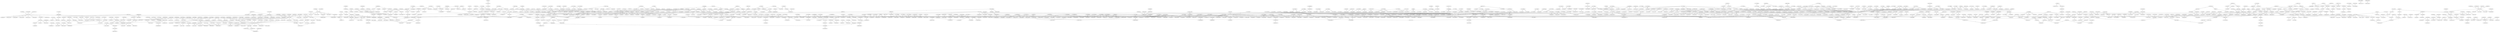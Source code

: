 graph {
    overlap = false; splines = true;
    0 [ label = "192.168.1.177" ]
    1 [ label = "63.223.17.126" ]
    2 [ label = "63.217.254.250" ]
    3 [ label = "115.21.153.46" ]
    4 [ label = "112.190.93.98" ]
    5 [ label = "115.5.83.236" ]
    6 [ label = "203.207.52.149" ]
    7 [ label = "203.207.52.150" ]
    8 [ label = "27.68.209.194" ]
    9 [ label = "27.68.250.105" ]
    10 [ label = "10.255.40.160" ]
    11 [ label = "115.133.76.158" ]
    12 [ label = "123.255.91.222" ]
    13 [ label = "61.102.191.210" ]
    14 [ label = "192.168.64.98" ]
    15 [ label = "115.161.104.120" ]
    16 [ label = "115.217.71.189" ]
    17 [ label = "61.153.82.134" ]
    18 [ label = "101.4.117.9" ]
    19 [ label = "101.4.114.182" ]
    20 [ label = "202.112.61.94" ]
    21 [ label = "112.188.238.34" ]
    22 [ label = "125.145.49.118" ]
    23 [ label = "119.207.50.2" ]
    24 [ label = "202.97.83.245" ]
    25 [ label = "202.97.85.114" ]
    26 [ label = "220.191.200.50" ]
    27 [ label = "61.164.24.137" ]
    28 [ label = "61.130.123.54" ]
    29 [ label = "220.191.158.247" ]
    30 [ label = "61.164.3.158" ]
    31 [ label = "115.199.159.212" ]
    32 [ label = "61.53.246.82" ]
    33 [ label = "61.168.38.30" ]
    34 [ label = "10.55.67.220" ]
    35 [ label = "61.164.22.87" ]
    36 [ label = "61.164.3.162" ]
    37 [ label = "61.164.16.231" ]
    38 [ label = "220.191.143.18" ]
    39 [ label = "115.197.112.89" ]
    40 [ label = "61.168.234.58" ]
    41 [ label = "61.168.38.198" ]
    42 [ label = "115.55.126.112" ]
    43 [ label = "183.103.35.10" ]
    44 [ label = "112.174.147.42" ]
    45 [ label = "115.16.61.10" ]
    46 [ label = "115.214.200.79" ]
    47 [ label = "61.175.4.234" ]
    48 [ label = "61.168.165.90" ]
    49 [ label = "61.168.26.122" ]
    50 [ label = "115.61.33.238" ]
    51 [ label = "61.130.127.23" ]
    52 [ label = "61.164.23.246" ]
    53 [ label = "115.198.33.178" ]
    54 [ label = "115.203.118.183" ]
    55 [ label = "61.175.73.102" ]
    56 [ label = "61.164.24.61" ]
    57 [ label = "61.130.42.134" ]
    58 [ label = "115.239.206.105" ]
    59 [ label = "61.153.114.30" ]
    60 [ label = "202.97.78.193" ]
    61 [ label = "61.175.17.158" ]
    62 [ label = "61.164.24.189" ]
    63 [ label = "115.199.233.114" ]
    64 [ label = "61.153.118.10" ]
    65 [ label = "115.233.64.10" ]
    66 [ label = "220.187.251.223" ]
    67 [ label = "115.233.166.134" ]
    68 [ label = "202.97.92.225" ]
    69 [ label = "220.186.221.126" ]
    70 [ label = "61.130.127.85" ]
    71 [ label = "115.194.92.111" ]
    72 [ label = "221.13.195.214" ]
    73 [ label = "61.168.28.118" ]
    74 [ label = "123.109.138.102" ]
    75 [ label = "192.168.64.242" ]
    76 [ label = "61.164.1.194" ]
    77 [ label = "61.130.189.111" ]
    78 [ label = "1.176.129.110" ]
    79 [ label = "172.16.68.10" ]
    80 [ label = "115.41.52.238" ]
    81 [ label = "219.117.41.115" ]
    82 [ label = "210.173.150.42" ]
    83 [ label = "123.255.90.64" ]
    84 [ label = "10.255.40.130" ]
    85 [ label = "10.255.38.252" ]
    86 [ label = "115.77.244.154" ]
    87 [ label = "202.84.153.25" ]
    88 [ label = "61.8.59.37" ]
    89 [ label = "202.84.153.54" ]
    90 [ label = "63.218.145.137" ]
    91 [ label = "27.68.244.23" ]
    92 [ label = "27.68.255.53" ]
    93 [ label = "61.120.146.97" ]
    94 [ label = "202.47.216.146" ]
    95 [ label = "129.250.2.249" ]
    96 [ label = "129.250.6.126" ]
    97 [ label = "27.68.209.198" ]
    98 [ label = "27.68.250.21" ]
    99 [ label = "10.255.39.220" ]
    100 [ label = "115.73.11.2" ]
    101 [ label = "27.68.209.34" ]
    102 [ label = "115.79.0.83" ]
    103 [ label = "115.79.166.92" ]
    104 [ label = "112.189.111.98" ]
    105 [ label = "125.145.169.70" ]
    106 [ label = "183.99.169.78" ]
    107 [ label = "61.164.9.93" ]
    108 [ label = "1.209.58.134" ]
    109 [ label = "1.213.104.62" ]
    110 [ label = "1.208.57.126" ]
    111 [ label = "220.187.241.6" ]
    112 [ label = "202.97.85.126" ]
    113 [ label = "61.175.73.110" ]
    114 [ label = "115.211.220.63" ]
    115 [ label = "202.97.78.185" ]
    116 [ label = "115.165.210.40" ]
    117 [ label = "61.58.112.205" ]
    118 [ label = "115.193.154.83" ]
    119 [ label = "61.168.192.34" ]
    120 [ label = "219.158.14.109" ]
    121 [ label = "61.168.249.178" ]
    122 [ label = "115.235.53.25" ]
    123 [ label = "219.117.41.116" ]
    124 [ label = "115.39.171.65" ]
    125 [ label = "61.130.126.119" ]
    126 [ label = "61.175.73.106" ]
    127 [ label = "115.216.234.145" ]
    128 [ label = "220.186.221.218" ]
    129 [ label = "220.187.251.123" ]
    130 [ label = "202.97.83.157" ]
    131 [ label = "115.236.235.153" ]
    132 [ label = "220.185.57.238" ]
    133 [ label = "202.97.92.241" ]
    134 [ label = "115.215.234.194" ]
    135 [ label = "61.130.157.210" ]
    136 [ label = "61.130.189.79" ]
    137 [ label = "115.195.73.242" ]
    138 [ label = "220.187.241.82" ]
    139 [ label = "220.187.251.67" ]
    140 [ label = "61.164.12.15" ]
    141 [ label = "115.196.7.89" ]
    142 [ label = "220.186.221.130" ]
    143 [ label = "220.186.245.251" ]
    144 [ label = "115.223.155.128" ]
    145 [ label = "219.158.111.229" ]
    146 [ label = "61.168.234.234" ]
    147 [ label = "61.175.73.126" ]
    148 [ label = "220.186.221.134" ]
    149 [ label = "220.191.143.126" ]
    150 [ label = "61.164.24.121" ]
    151 [ label = "115.206.125.207" ]
    152 [ label = "112.174.246.14" ]
    153 [ label = "125.144.64.6" ]
    154 [ label = "115.18.251.249" ]
    155 [ label = "203.187.6.14" ]
    156 [ label = "203.187.6.82" ]
    157 [ label = "203.187.22.238" ]
    158 [ label = "192.168.31.129" ]
    159 [ label = "61.175.73.142" ]
    160 [ label = "115.203.236.95" ]
    161 [ label = "61.53.246.130" ]
    162 [ label = "61.168.37.114" ]
    163 [ label = "125.44.3.150" ]
    164 [ label = "125.125.125.234" ]
    165 [ label = "61.175.73.150" ]
    166 [ label = "115.201.48.249" ]
    167 [ label = "112.188.131.6" ]
    168 [ label = "14.59.46.2" ]
    169 [ label = "61.81.10.26" ]
    170 [ label = "115.10.246.68" ]
    171 [ label = "61.175.4.230" ]
    172 [ label = "115.160.24.188" ]
    173 [ label = "112.162.60.66" ]
    174 [ label = "61.168.26.170" ]
    175 [ label = "123.15.7.202" ]
    176 [ label = "112.174.138.218" ]
    177 [ label = "125.144.64.226" ]
    178 [ label = "115.17.111.230" ]
    179 [ label = "61.168.26.130" ]
    180 [ label = "219.158.101.161" ]
    181 [ label = "61.168.211.30" ]
    182 [ label = "220.186.221.214" ]
    183 [ label = "220.186.245.171" ]
    184 [ label = "220.187.241.90" ]
    185 [ label = "115.239.130.153" ]
    186 [ label = "27.68.208.170" ]
    187 [ label = "61.168.37.138" ]
    188 [ label = "61.168.249.22" ]
    189 [ label = "115.50.86.135" ]
    190 [ label = "125.125.124.110" ]
    191 [ label = "125.125.124.242" ]
    192 [ label = "115.208.123.215" ]
    193 [ label = "220.186.221.234" ]
    194 [ label = "220.186.255.179" ]
    195 [ label = "61.164.23.77" ]
    196 [ label = "61.168.165.106" ]
    197 [ label = "115.62.8.252" ]
    198 [ label = "220.187.241.78" ]
    199 [ label = "220.187.251.221" ]
    200 [ label = "115.224.115.191" ]
    201 [ label = "125.125.120.214" ]
    202 [ label = "61.175.4.138" ]
    203 [ label = "202.97.92.249" ]
    204 [ label = "115.214.113.255" ]
    205 [ label = "61.175.4.194" ]
    206 [ label = "61.153.116.226" ]
    207 [ label = "115.233.66.186" ]
    208 [ label = "220.187.241.58" ]
    209 [ label = "61.175.183.13" ]
    210 [ label = "115.224.139.66" ]
    211 [ label = "112.189.202.174" ]
    212 [ label = "125.144.65.38" ]
    213 [ label = "211.35.161.170" ]
    214 [ label = "61.130.42.142" ]
    215 [ label = "61.174.197.223" ]
    216 [ label = "115.255.252.250" ]
    217 [ label = "115.255.28.105" ]
    218 [ label = "61.168.26.178" ]
    219 [ label = "221.14.141.94" ]
    220 [ label = "61.175.4.226" ]
    221 [ label = "202.97.92.245" ]
    222 [ label = "115.214.70.244" ]
    223 [ label = "61.168.24.46" ]
    224 [ label = "219.158.101.201" ]
    225 [ label = "61.168.246.94" ]
    226 [ label = "61.168.38.38" ]
    227 [ label = "115.61.204.254" ]
    228 [ label = "61.164.17.254" ]
    229 [ label = "61.164.8.126" ]
    230 [ label = "61.130.189.93" ]
    231 [ label = "61.164.3.142" ]
    232 [ label = "112.189.168.22" ]
    233 [ label = "125.144.31.222" ]
    234 [ label = "121.170.95.170" ]
    235 [ label = "27.68.208.130" ]
    236 [ label = "115.79.15.169" ]
    237 [ label = "112.174.152.134" ]
    238 [ label = "125.144.64.238" ]
    239 [ label = "115.22.46.154" ]
    240 [ label = "125.144.89.222" ]
    241 [ label = "112.174.26.66" ]
    242 [ label = "112.188.81.34" ]
    243 [ label = "115.1.200.97" ]
    244 [ label = "125.144.31.54" ]
    245 [ label = "112.174.26.78" ]
    246 [ label = "115.1.219.149" ]
    247 [ label = "125.144.20.198" ]
    248 [ label = "112.174.66.22" ]
    249 [ label = "112.191.0.238" ]
    250 [ label = "115.17.67.129" ]
    251 [ label = "125.144.64.218" ]
    252 [ label = "112.174.26.154" ]
    253 [ label = "112.174.220.166" ]
    254 [ label = "1.213.13.102" ]
    255 [ label = "1.213.152.214" ]
    256 [ label = "125.145.169.86" ]
    257 [ label = "125.144.20.102" ]
    258 [ label = "112.189.111.162" ]
    259 [ label = "112.168.138.154" ]
    260 [ label = "115.3.246.135" ]
    261 [ label = "125.144.20.194" ]
    262 [ label = "112.174.66.174" ]
    263 [ label = "112.188.86.186" ]
    264 [ label = "222.120.40.58" ]
    265 [ label = "110.93.252.147" ]
    266 [ label = "134.0.219.213" ]
    267 [ label = "119.63.137.97" ]
    268 [ label = "221.120.249.87" ]
    269 [ label = "115.186.85.43" ]
    270 [ label = "125.144.64.74" ]
    271 [ label = "112.174.26.14" ]
    272 [ label = "112.191.18.126" ]
    273 [ label = "112.174.66.26" ]
    274 [ label = "112.174.239.58" ]
    275 [ label = "112.185.63.138" ]
    276 [ label = "172.18.193.190" ]
    277 [ label = "172.18.129.10" ]
    278 [ label = "1.176.129.2" ]
    279 [ label = "115.41.19.176" ]
    280 [ label = "1.209.58.114" ]
    281 [ label = "1.208.53.174" ]
    282 [ label = "115.94.153.117" ]
    283 [ label = "115.255.253.241" ]
    284 [ label = "115.248.63.242" ]
    285 [ label = "220.227.52.238" ]
    286 [ label = "220.227.52.237" ]
    287 [ label = "202.97.34.145" ]
    288 [ label = "202.97.63.201" ]
    289 [ label = "219.141.152.142" ]
    290 [ label = "115.171.52.108" ]
    291 [ label = "125.145.92.154" ]
    292 [ label = "125.144.21.210" ]
    293 [ label = "112.190.209.138" ]
    294 [ label = "115.231.50.193" ]
    295 [ label = "112.188.86.102" ]
    296 [ label = "121.132.30.114" ]
    297 [ label = "115.1.136.7" ]
    298 [ label = "125.144.64.230" ]
    299 [ label = "112.174.26.178" ]
    300 [ label = "112.174.139.186" ]
    301 [ label = "115.19.35.152" ]
    302 [ label = "202.97.92.253" ]
    303 [ label = "202.97.34.33" ]
    304 [ label = "202.97.63.205" ]
    305 [ label = "219.141.147.233" ]
    306 [ label = "27.68.208.162" ]
    307 [ label = "115.79.0.24" ]
    308 [ label = "219.158.98.237" ]
    309 [ label = "61.168.26.138" ]
    310 [ label = "61.168.207.174" ]
    311 [ label = "115.54.194.144" ]
    312 [ label = "112.189.204.206" ]
    313 [ label = "125.144.17.242" ]
    314 [ label = "118.44.61.134" ]
    315 [ label = "202.97.18.230" ]
    316 [ label = "202.97.15.89" ]
    317 [ label = "115.238.110.155" ]
    318 [ label = "112.174.173.74" ]
    319 [ label = "125.144.17.90" ]
    320 [ label = "118.38.243.10" ]
    321 [ label = "125.144.17.202" ]
    322 [ label = "112.174.26.190" ]
    323 [ label = "125.144.25.94" ]
    324 [ label = "115.11.189.147" ]
    325 [ label = "163.139.37.38" ]
    326 [ label = "210.57.59.238" ]
    327 [ label = "163.139.117.178" ]
    328 [ label = "163.139.68.194" ]
    329 [ label = "115.179.19.44" ]
    330 [ label = "115.236.79.143" ]
    331 [ label = "125.145.49.82" ]
    332 [ label = "125.144.66.74" ]
    333 [ label = "112.188.238.90" ]
    334 [ label = "203.251.15.194" ]
    335 [ label = "220.187.248.34" ]
    336 [ label = "220.187.251.51" ]
    337 [ label = "112.174.173.62" ]
    338 [ label = "125.144.27.126" ]
    339 [ label = "112.173.108.14" ]
    340 [ label = "115.16.203.57" ]
    341 [ label = "125.144.85.34" ]
    342 [ label = "125.144.85.214" ]
    343 [ label = "202.97.47.77" ]
    344 [ label = "36.112.253.61" ]
    345 [ label = "115.171.23.142" ]
    346 [ label = "125.144.25.238" ]
    347 [ label = "112.174.26.50" ]
    348 [ label = "112.174.139.30" ]
    349 [ label = "119.199.52.118" ]
    350 [ label = "125.144.31.50" ]
    351 [ label = "112.174.66.46" ]
    352 [ label = "112.188.89.110" ]
    353 [ label = "222.120.39.46" ]
    354 [ label = "125.144.89.218" ]
    355 [ label = "112.174.66.106" ]
    356 [ label = "112.188.86.182" ]
    357 [ label = "121.132.31.118" ]
    358 [ label = "125.145.49.246" ]
    359 [ label = "125.144.66.78" ]
    360 [ label = "112.188.237.174" ]
    361 [ label = "115.14.10.175" ]
    362 [ label = "125.144.17.178" ]
    363 [ label = "112.174.26.114" ]
    364 [ label = "112.189.210.54" ]
    365 [ label = "118.44.93.186" ]
    366 [ label = "125.144.66.170" ]
    367 [ label = "14.59.49.10" ]
    368 [ label = "112.188.149.154" ]
    369 [ label = "220.177.46.66" ]
    370 [ label = "202.97.39.66" ]
    371 [ label = "125.144.24.210" ]
    372 [ label = "202.97.92.229" ]
    373 [ label = "172.18.193.146" ]
    374 [ label = "110.93.252.98" ]
    375 [ label = "115.233.166.166" ]
    376 [ label = "192.168.64.94" ]
    377 [ label = "211.210.54.159" ]
    378 [ label = "220.187.241.54" ]
    379 [ label = "61.168.211.38" ]
    380 [ label = "219.158.98.233" ]
    381 [ label = "220.186.245.129" ]
    382 [ label = "106.120.235.62" ]
    383 [ label = "202.97.18.234" ]
    384 [ label = "61.175.4.142" ]
    385 [ label = "112.189.236.158" ]
    386 [ label = "115.11.48.19" ]
    387 [ label = "115.217.116.77" ]
    388 [ label = "125.45.253.146" ]
    389 [ label = "218.74.115.150" ]
    390 [ label = "222.228.239.18" ]
    391 [ label = "112.174.26.10" ]
    392 [ label = "112.174.153.46" ]
    393 [ label = "112.190.147.130" ]
    394 [ label = "125.144.25.246" ]
    395 [ label = "221.157.87.222" ]
    396 [ label = "125.144.20.178" ]
    397 [ label = "112.174.26.26" ]
    398 [ label = "112.174.195.186" ]
    399 [ label = "125.134.203.66" ]
    400 [ label = "125.144.21.102" ]
    401 [ label = "112.174.66.58" ]
    402 [ label = "112.190.210.54" ]
    403 [ label = "59.3.224.10" ]
    404 [ label = "125.144.19.126" ]
    405 [ label = "112.174.66.66" ]
    406 [ label = "112.174.219.22" ]
    407 [ label = "59.28.225.54" ]
    408 [ label = "115.7.160.160" ]
    409 [ label = "112.174.26.58" ]
    410 [ label = "112.174.164.66" ]
    411 [ label = "1.213.107.10" ]
    412 [ label = "1.208.165.34" ]
    413 [ label = "1.208.88.242" ]
    414 [ label = "27.68.208.122" ]
    415 [ label = "115.79.0.10" ]
    416 [ label = "115.79.13.13" ]
    417 [ label = "125.144.25.190" ]
    418 [ label = "112.174.66.198" ]
    419 [ label = "112.190.147.54" ]
    420 [ label = "125.137.124.110" ]
    421 [ label = "115.9.183.26" ]
    422 [ label = "202.84.148.70" ]
    423 [ label = "163.139.68.54" ]
    424 [ label = "163.139.154.46" ]
    425 [ label = "172.18.129.210" ]
    426 [ label = "172.18.129.217" ]
    427 [ label = "172.18.193.210" ]
    428 [ label = "123.199.2.2" ]
    429 [ label = "123.199.2.98" ]
    430 [ label = "1.213.4.190" ]
    431 [ label = "1.208.145.238" ]
    432 [ label = "125.144.64.234" ]
    433 [ label = "112.174.26.158" ]
    434 [ label = "183.103.35.2" ]
    435 [ label = "125.144.30.142" ]
    436 [ label = "112.174.165.10" ]
    437 [ label = "1.208.104.62" ]
    438 [ label = "1.208.145.178" ]
    439 [ label = "1.209.58.14" ]
    440 [ label = "1.208.57.138" ]
    441 [ label = "125.144.27.214" ]
    442 [ label = "112.174.26.18" ]
    443 [ label = "112.189.202.126" ]
    444 [ label = "210.91.96.42" ]
    445 [ label = "115.12.36.66" ]
    446 [ label = "112.174.26.150" ]
    447 [ label = "125.145.92.166" ]
    448 [ label = "112.190.208.86" ]
    449 [ label = "121.148.93.122" ]
    450 [ label = "115.8.35.242" ]
    451 [ label = "27.68.250.33" ]
    452 [ label = "115.79.0.32" ]
    453 [ label = "115.79.14.113" ]
    454 [ label = "115.79.178.170" ]
    455 [ label = "61.164.22.11" ]
    456 [ label = "219.158.40.137" ]
    457 [ label = "125.144.17.134" ]
    458 [ label = "112.190.65.62" ]
    459 [ label = "121.172.172.98" ]
    460 [ label = "206.82.129.118" ]
    461 [ label = "206.82.129.18" ]
    462 [ label = "58.229.14.157" ]
    463 [ label = "10.222.14.108" ]
    464 [ label = "10.222.19.126" ]
    465 [ label = "172.18.129.81" ]
    466 [ label = "211.237.30.162" ]
    467 [ label = "172.18.129.14" ]
    468 [ label = "115.40.2.2" ]
    469 [ label = "220.191.156.238" ]
    470 [ label = "61.175.137.45" ]
    471 [ label = "101.4.114.74" ]
    472 [ label = "61.153.8.143" ]
    473 [ label = "125.144.65.6" ]
    474 [ label = "125.145.92.158" ]
    475 [ label = "27.68.208.90" ]
    476 [ label = "112.190.31.29" ]
    477 [ label = "112.174.87.101" ]
    478 [ label = "112.174.103.46" ]
    479 [ label = "112.190.229.158" ]
    480 [ label = "112.190.229.194" ]
    481 [ label = "202.43.179.94" ]
    482 [ label = "103.75.24.33" ]
    483 [ label = "115.178.161.233" ]
    484 [ label = "115.178.161.229" ]
    485 [ label = "125.144.21.206" ]
    486 [ label = "14.59.47.34" ]
    487 [ label = "112.188.131.242" ]
    488 [ label = "183.107.237.26" ]
    489 [ label = "115.10.182.98" ]
    490 [ label = "1.208.175.218" ]
    491 [ label = "1.208.148.142" ]
    492 [ label = "203.248.208.30" ]
    493 [ label = "115.136.51.80" ]
    494 [ label = "125.144.19.42" ]
    495 [ label = "125.145.169.98" ]
    496 [ label = "112.189.111.150" ]
    497 [ label = "112.168.138.166" ]
    498 [ label = "125.144.64.42" ]
    499 [ label = "112.174.246.102" ]
    500 [ label = "1.208.4.130" ]
    501 [ label = "1.208.105.58" ]
    502 [ label = "211.180.28.226" ]
    503 [ label = "125.144.20.114" ]
    504 [ label = "112.189.171.98" ]
    505 [ label = "125.145.49.66" ]
    506 [ label = "112.188.236.42" ]
    507 [ label = "121.189.119.142" ]
    508 [ label = "115.14.22.161" ]
    509 [ label = "112.188.23.126" ]
    510 [ label = "125.144.27.250" ]
    511 [ label = "121.129.190.174" ]
    512 [ label = "125.144.24.138" ]
    513 [ label = "112.190.67.34" ]
    514 [ label = "14.37.33.102" ]
    515 [ label = "115.5.180.244" ]
    516 [ label = "202.84.141.109" ]
    517 [ label = "202.84.224.197" ]
    518 [ label = "125.144.65.130" ]
    519 [ label = "112.174.66.78" ]
    520 [ label = "112.174.153.38" ]
    521 [ label = "115.22.49.186" ]
    522 [ label = "115.16.0.30" ]
    523 [ label = "125.144.17.22" ]
    524 [ label = "112.174.66.30" ]
    525 [ label = "112.189.208.198" ]
    526 [ label = "118.44.93.250" ]
    527 [ label = "112.174.84.169" ]
    528 [ label = "112.174.87.45" ]
    529 [ label = "112.174.57.42" ]
    530 [ label = "112.190.205.158" ]
    531 [ label = "112.190.209.118" ]
    532 [ label = "125.144.25.234" ]
    533 [ label = "112.174.26.174" ]
    534 [ label = "112.174.139.94" ]
    535 [ label = "112.160.173.202" ]
    536 [ label = "115.15.92.249" ]
    537 [ label = "27.68.244.71" ]
    538 [ label = "27.68.235.194" ]
    539 [ label = "117.3.55.246" ]
    540 [ label = "10.254.210.4" ]
    541 [ label = "115.76.192.16" ]
    542 [ label = "125.144.27.134" ]
    543 [ label = "112.174.66.62" ]
    544 [ label = "112.191.9.206" ]
    545 [ label = "125.144.64.122" ]
    546 [ label = "112.174.66.170" ]
    547 [ label = "112.174.212.158" ]
    548 [ label = "118.39.190.198" ]
    549 [ label = "202.97.18.238" ]
    550 [ label = "202.97.34.141" ]
    551 [ label = "219.141.142.117" ]
    552 [ label = "36.112.255.61" ]
    553 [ label = "202.97.75.138" ]
    554 [ label = "202.97.46.65" ]
    555 [ label = "61.131.215.10" ]
    556 [ label = "115.168.77.4" ]
    557 [ label = "125.144.27.114" ]
    558 [ label = "112.174.66.38" ]
    559 [ label = "112.174.220.14" ]
    560 [ label = "175.200.163.34" ]
    561 [ label = "112.191.14.29" ]
    562 [ label = "112.174.87.17" ]
    563 [ label = "125.144.64.170" ]
    564 [ label = "125.144.21.246" ]
    565 [ label = "112.174.66.194" ]
    566 [ label = "125.144.21.226" ]
    567 [ label = "112.174.26.38" ]
    568 [ label = "101.4.117.98" ]
    569 [ label = "101.4.116.86" ]
    570 [ label = "202.97.46.53" ]
    571 [ label = "202.97.19.13" ]
    572 [ label = "182.98.242.130" ]
    573 [ label = "220.84.140.106" ]
    574 [ label = "125.144.64.202" ]
    575 [ label = "125.144.64.26" ]
    576 [ label = "202.127.73.54" ]
    577 [ label = "61.168.164.170" ]
    578 [ label = "112.174.211.178" ]
    579 [ label = "125.144.64.206" ]
    580 [ label = "115.233.87.38" ]
    581 [ label = "36.112.255.62" ]
    582 [ label = "115.171.15.183" ]
    583 [ label = "202.97.82.122" ]
    584 [ label = "202.97.46.9" ]
    585 [ label = "220.191.156.149" ]
    586 [ label = "61.175.71.79" ]
    587 [ label = "61.164.4.246" ]
    588 [ label = "61.164.12.29" ]
    589 [ label = "125.144.64.126" ]
    590 [ label = "112.174.66.34" ]
    591 [ label = "112.174.212.166" ]
    592 [ label = "59.4.196.82" ]
    593 [ label = "125.144.30.254" ]
    594 [ label = "112.174.66.70" ]
    595 [ label = "112.190.172.234" ]
    596 [ label = "112.174.84.253" ]
    597 [ label = "125.144.65.30" ]
    598 [ label = "119.223.209.142" ]
    599 [ label = "112.189.69.162" ]
    600 [ label = "112.190.31.21" ]
    601 [ label = "125.144.20.146" ]
    602 [ label = "119.197.111.54" ]
    603 [ label = "121.173.0.218" ]
    604 [ label = "59.78.37.254" ]
    605 [ label = "112.174.95.81" ]
    606 [ label = "125.144.20.210" ]
    607 [ label = "125.145.104.90" ]
    608 [ label = "112.189.231.186" ]
    609 [ label = "112.174.206.70" ]
    610 [ label = "112.190.28.41" ]
    611 [ label = "112.174.85.129" ]
    612 [ label = "125.144.25.130" ]
    613 [ label = "211.210.54.151" ]
    614 [ label = "58.229.14.8" ]
    615 [ label = "121.254.24.237" ]
    616 [ label = "61.102.191.250" ]
    617 [ label = "112.190.31.81" ]
    618 [ label = "1.208.145.109" ]
    619 [ label = "1.213.105.162" ]
    620 [ label = "1.213.13.146" ]
    621 [ label = "112.190.31.49" ]
    622 [ label = "112.174.121.206" ]
    623 [ label = "112.188.194.162" ]
    624 [ label = "112.174.66.10" ]
    625 [ label = "112.174.212.154" ]
    626 [ label = "59.4.196.118" ]
    627 [ label = "112.190.31.25" ]
    628 [ label = "125.144.64.54" ]
    629 [ label = "125.145.105.250" ]
    630 [ label = "112.189.236.118" ]
    631 [ label = "66.110.59.181" ]
    632 [ label = "206.82.129.41" ]
    633 [ label = "58.229.92.193" ]
    634 [ label = "1.208.165.78" ]
    635 [ label = "1.208.107.33" ]
    636 [ label = "1.208.104.74" ]
    637 [ label = "1.213.0.138" ]
    638 [ label = "1.213.1.58" ]
    639 [ label = "112.189.81.78" ]
    640 [ label = "112.174.85.213" ]
    641 [ label = "112.189.84.198" ]
    642 [ label = "221.150.217.186" ]
    643 [ label = "1.209.58.6" ]
    644 [ label = "203.248.189.10" ]
    645 [ label = "115.93.54.217" ]
    646 [ label = "125.144.17.74" ]
    647 [ label = "112.174.246.214" ]
    648 [ label = "112.174.85.77" ]
    649 [ label = "112.189.80.14" ]
    650 [ label = "112.189.82.182" ]
    651 [ label = "222.117.223.102" ]
    652 [ label = "112.191.12.29" ]
    653 [ label = "112.174.145.134" ]
    654 [ label = "220.119.71.18" ]
    655 [ label = "112.190.31.5" ]
    656 [ label = "112.174.18.154" ]
    657 [ label = "112.188.194.102" ]
    658 [ label = "112.188.211.34" ]
    659 [ label = "220.82.232.170" ]
    660 [ label = "112.190.31.61" ]
    661 [ label = "125.144.27.158" ]
    662 [ label = "125.145.104.62" ]
    663 [ label = "112.189.230.218" ]
    664 [ label = "121.154.213.138" ]
    665 [ label = "125.144.64.86" ]
    666 [ label = "112.174.26.182" ]
    667 [ label = "112.191.39.34" ]
    668 [ label = "211.224.85.122" ]
    669 [ label = "112.191.15.89" ]
    670 [ label = "112.174.238.94" ]
    671 [ label = "112.174.84.193" ]
    672 [ label = "112.174.58.158" ]
    673 [ label = "112.188.194.170" ]
    674 [ label = "115.20.140.224" ]
    675 [ label = "112.174.85.189" ]
    676 [ label = "112.189.74.138" ]
    677 [ label = "115.23.152.121" ]
    678 [ label = "1.213.152.202" ]
    679 [ label = "61.42.234.17" ]
    680 [ label = "112.217.255.90" ]
    681 [ label = "1.213.106.118" ]
    682 [ label = "1.213.144.109" ]
    683 [ label = "1.215.63.78" ]
    684 [ label = "1.215.78.150" ]
    685 [ label = "115.91.68.113" ]
    686 [ label = "112.174.103.34" ]
    687 [ label = "112.190.204.222" ]
    688 [ label = "112.190.209.146" ]
    689 [ label = "115.23.49.49" ]
    690 [ label = "112.174.191.102" ]
    691 [ label = "118.35.179.202" ]
    692 [ label = "27.50.23.134" ]
    693 [ label = "154.18.17.130" ]
    694 [ label = "115.178.165.229" ]
    695 [ label = "125.144.31.174" ]
    696 [ label = "14.59.47.42" ]
    697 [ label = "115.10.223.250" ]
    698 [ label = "202.97.39.166" ]
    699 [ label = "117.21.55.74" ]
    700 [ label = "63.243.250.54" ]
    701 [ label = "63.243.251.2" ]
    702 [ label = "209.58.86.74" ]
    703 [ label = "66.198.127.2" ]
    704 [ label = "64.86.21.1" ]
    705 [ label = "112.174.85.89" ]
    706 [ label = "112.189.75.210" ]
    707 [ label = "206.223.123.44" ]
    708 [ label = "112.174.85.117" ]
    709 [ label = "112.174.17.26" ]
    710 [ label = "112.190.204.58" ]
    711 [ label = "112.190.207.30" ]
    712 [ label = "211.53.88.21" ]
    713 [ label = "1.208.146.222" ]
    714 [ label = "1.208.41.86" ]
    715 [ label = "112.174.85.101" ]
    716 [ label = "112.174.85.121" ]
    717 [ label = "1.213.77.142" ]
    718 [ label = "112.190.43.162" ]
    719 [ label = "112.174.85.225" ]
    720 [ label = "125.144.31.82" ]
    721 [ label = "112.191.9.62" ]
    722 [ label = "101.4.112.45" ]
    723 [ label = "61.130.125.147" ]
    724 [ label = "1.208.141.14" ]
    725 [ label = "115.20.164.153" ]
    726 [ label = "112.174.85.205" ]
    727 [ label = "112.174.164.86" ]
    728 [ label = "61.164.26.31" ]
    729 [ label = "220.191.132.175" ]
    730 [ label = "192.168.1.1" ]
    731 [ label = "10.3.2.109" ]
    732 [ label = "10.255.38.58" ]
    733 [ label = "10.255.38.1" ]
    734 [ label = "10.255.38.254" ]
    735 [ label = "202.112.27.1" ]
    736 [ label = "101.4.115.105" ]
    737 [ label = "118.221.7.33" ]
    738 [ label = "10.222.18.246" ]
    739 [ label = "100.127.34.13" ]
    740 [ label = "100.127.34.93" ]
    741 [ label = "211.41.134.186" ]
    742 [ label = "115.161.72.28" ]
    743 [ label = "112.190.31.57" ]
    744 [ label = "125.144.27.206" ]
    745 [ label = "112.174.26.162" ]
    746 [ label = "125.144.64.222" ]
    747 [ label = "112.174.220.2" ]
    748 [ label = "119.199.242.6" ]
    749 [ label = "115.15.141.240" ]
    750 [ label = "1.213.21.106" ]
    751 [ label = "1.213.107.130" ]
    752 [ label = "112.174.85.109" ]
    753 [ label = "112.174.57.54" ]
    754 [ label = "121.148.232.66" ]
    755 [ label = "115.23.2.115" ]
    756 [ label = "210.108.16.149" ]
    757 [ label = "1.208.145.14" ]
    758 [ label = "1.213.8.174" ]
    759 [ label = "1.208.11.46" ]
    760 [ label = "115.93.10.225" ]
    761 [ label = "202.84.253.86" ]
    762 [ label = "112.191.15.5" ]
    763 [ label = "112.191.9.18" ]
    764 [ label = "115.22.153.251" ]
    765 [ label = "172.18.129.77" ]
    766 [ label = "211.40.154.34" ]
    767 [ label = "172.18.129.202" ]
    768 [ label = "172.18.129.46" ]
    769 [ label = "112.191.14.85" ]
    770 [ label = "112.174.85.53" ]
    771 [ label = "115.18.25.66" ]
    772 [ label = "1.213.148.214" ]
    773 [ label = "1.208.165.2" ]
    774 [ label = "1.213.86.94" ]
    775 [ label = "39.115.132.9" ]
    776 [ label = "211.178.182.206" ]
    777 [ label = "10.222.19.172" ]
    778 [ label = "10.222.25.69" ]
    779 [ label = "10.45.253.13" ]
    780 [ label = "211.176.171.218" ]
    781 [ label = "211.41.134.194" ]
    782 [ label = "112.190.31.89" ]
    783 [ label = "125.144.64.190" ]
    784 [ label = "14.59.53.162" ]
    785 [ label = "112.188.184.6" ]
    786 [ label = "121.185.160.14" ]
    787 [ label = "1.208.165.170" ]
    788 [ label = "1.213.104.33" ]
    789 [ label = "1.213.150.214" ]
    790 [ label = "1.213.135.26" ]
    791 [ label = "1.213.62.206" ]
    792 [ label = "1.213.148.30" ]
    793 [ label = "1.213.104.169" ]
    794 [ label = "1.213.151.250" ]
    795 [ label = "1.213.14.38" ]
    796 [ label = "210.180.0.106" ]
    797 [ label = "1.208.146.25" ]
    798 [ label = "1.213.153.122" ]
    799 [ label = "1.213.86.170" ]
    800 [ label = "1.213.87.150" ]
    801 [ label = "115.142.104.49" ]
    802 [ label = "1.213.105.126" ]
    803 [ label = "112.174.80.49" ]
    804 [ label = "112.174.66.122" ]
    805 [ label = "112.174.197.62" ]
    806 [ label = "125.144.27.238" ]
    807 [ label = "112.188.22.122" ]
    808 [ label = "222.111.101.86" ]
    809 [ label = "115.0.177.20" ]
    810 [ label = "58.229.92.230" ]
    811 [ label = "39.115.132.150" ]
    812 [ label = "121.254.24.253" ]
    813 [ label = "192.168.64.254" ]
    814 [ label = "115.161.127.98" ]
    815 [ label = "61.102.191.38" ]
    816 [ label = "125.144.30.194" ]
    817 [ label = "112.188.141.42" ]
    818 [ label = "121.184.117.154" ]
    819 [ label = "115.10.22.195" ]
    820 [ label = "125.144.30.170" ]
    821 [ label = "14.59.53.38" ]
    822 [ label = "112.188.184.34" ]
    823 [ label = "121.185.160.154" ]
    824 [ label = "1.208.167.14" ]
    825 [ label = "1.213.152.194" ]
    826 [ label = "1.209.53.130" ]
    827 [ label = "1.213.55.70" ]
    828 [ label = "58.229.15.178" ]
    829 [ label = "221.139.249.26" ]
    830 [ label = "121.254.24.145" ]
    831 [ label = "123.109.138.158" ]
    832 [ label = "125.144.27.154" ]
    833 [ label = "125.145.104.66" ]
    834 [ label = "112.189.230.58" ]
    835 [ label = "58.138.89.254" ]
    836 [ label = "58.138.104.37" ]
    837 [ label = "58.138.108.170" ]
    838 [ label = "210.130.155.178" ]
    839 [ label = "112.191.14.25" ]
    840 [ label = "112.174.235.138" ]
    841 [ label = "115.22.218.33" ]
    842 [ label = "112.174.84.197" ]
    843 [ label = "112.174.66.42" ]
    844 [ label = "125.144.64.142" ]
    845 [ label = "112.189.200.66" ]
    846 [ label = "112.167.107.70" ]
    847 [ label = "125.144.17.162" ]
    848 [ label = "121.187.86.35" ]
    849 [ label = "112.190.31.13" ]
    850 [ label = "125.144.24.246" ]
    851 [ label = "112.189.166.122" ]
    852 [ label = "121.170.95.186" ]
    853 [ label = "112.174.85.229" ]
    854 [ label = "112.174.66.126" ]
    855 [ label = "125.144.17.94" ]
    856 [ label = "112.174.173.50" ]
    857 [ label = "112.173.92.38" ]
    858 [ label = "112.174.95.85" ]
    859 [ label = "125.145.169.242" ]
    860 [ label = "112.189.111.30" ]
    861 [ label = "202.97.39.62" ]
    862 [ label = "111.74.207.46" ]
    863 [ label = "112.174.83.209" ]
    864 [ label = "112.174.26.46" ]
    865 [ label = "112.189.202.70" ]
    866 [ label = "59.29.110.230" ]
    867 [ label = "112.190.31.93" ]
    868 [ label = "125.144.24.162" ]
    869 [ label = "112.190.50.46" ]
    870 [ label = "119.196.3.154" ]
    871 [ label = "125.144.17.250" ]
    872 [ label = "60.199.14.242" ]
    873 [ label = "63.222.40.34" ]
    874 [ label = "60.199.3.121" ]
    875 [ label = "60.199.4.218" ]
    876 [ label = "1.208.144.178" ]
    877 [ label = "1.213.152.78" ]
    878 [ label = "1.208.40.234" ]
    879 [ label = "1.208.40.166" ]
    880 [ label = "210.206.216.66" ]
    881 [ label = "211.53.88.190" ]
    882 [ label = "61.42.0.9" ]
    883 [ label = "61.42.202.138" ]
    884 [ label = "1.208.106.250" ]
    885 [ label = "1.208.135.126" ]
    886 [ label = "112.174.26.202" ]
    887 [ label = "125.144.65.10" ]
    888 [ label = "112.190.147.138" ]
    889 [ label = "125.137.124.90" ]
    890 [ label = "38.88.196.185" ]
    891 [ label = "101.4.117.170" ]
    892 [ label = "38.122.147.154" ]
    893 [ label = "27.68.250.13" ]
    894 [ label = "27.68.236.10" ]
    895 [ label = "27.68.255.90" ]
    896 [ label = "27.68.233.138" ]
    897 [ label = "112.174.26.130" ]
    898 [ label = "125.144.21.134" ]
    899 [ label = "14.59.54.6" ]
    900 [ label = "112.188.220.154" ]
    901 [ label = "59.31.17.122" ]
    902 [ label = "1.213.149.126" ]
    903 [ label = "1.213.19.198" ]
    904 [ label = "1.208.146.14" ]
    905 [ label = "1.208.4.166" ]
    906 [ label = "112.190.31.9" ]
    907 [ label = "112.174.85.197" ]
    908 [ label = "112.174.26.2" ]
    909 [ label = "125.144.21.14" ]
    910 [ label = "14.59.50.50" ]
    911 [ label = "112.174.80.69" ]
    912 [ label = "112.174.66.2" ]
    913 [ label = "125.144.27.110" ]
    914 [ label = "112.174.197.42" ]
    915 [ label = "112.190.31.65" ]
    916 [ label = "112.190.31.53" ]
    917 [ label = "112.174.66.114" ]
    918 [ label = "1.213.36.202" ]
    919 [ label = "1.213.148.106" ]
    920 [ label = "1.208.144.14" ]
    921 [ label = "1.213.141.46" ]
    922 [ label = "112.174.66.18" ]
    923 [ label = "125.144.31.138" ]
    924 [ label = "112.190.66.170" ]
    925 [ label = "59.4.244.54" ]
    926 [ label = "1.208.177.66" ]
    927 [ label = "1.208.164.22" ]
    928 [ label = "101.4.118.169" ]
    929 [ label = "101.4.112.17" ]
    930 [ label = "203.233.52.226" ]
    931 [ label = "61.168.38.118" ]
    932 [ label = "219.141.147.229" ]
    933 [ label = "220.186.221.122" ]
    934 [ label = "121.173.151.198" ]
    935 [ label = "112.174.80.17" ]
    936 [ label = "1.215.60.226" ]
    937 [ label = "222.111.7.6" ]
    938 [ label = "112.174.85.93" ]
    939 [ label = "115.0.234.155" ]
    940 [ label = "61.168.210.102" ]
    941 [ label = "115.223.115.152" ]
    942 [ label = "220.175.225.46" ]
    943 [ label = "61.130.240.238" ]
    944 [ label = "220.177.114.190" ]
    945 [ label = "115.233.166.198" ]
    946 [ label = "1.213.144.18" ]
    947 [ label = "211.210.54.155" ]
    948 [ label = "125.45.253.238" ]
    949 [ label = "115.50.125.91" ]
    950 [ label = "115.233.128.62" ]
    951 [ label = "220.189.121.185" ]
    952 [ label = "61.164.26.61" ]
    953 [ label = "125.44.3.146" ]
    954 [ label = "101.4.114.57" ]
    955 [ label = "112.174.105.174" ]
    956 [ label = "112.174.26.34" ]
    957 [ label = "112.174.219.122" ]
    958 [ label = "202.84.143.22" ]
    959 [ label = "202.84.157.38" ]
    960 [ label = "112.174.66.14" ]
    961 [ label = "125.144.31.130" ]
    962 [ label = "1.213.107.66" ]
    963 [ label = "112.174.57.34" ]
    964 [ label = "115.79.14.191" ]
    965 [ label = "101.4.114.237" ]
    966 [ label = "61.168.27.98" ]
    967 [ label = "220.93.64.6" ]
    968 [ label = "112.174.85.157" ]
    969 [ label = "101.4.116.114" ]
    970 [ label = "101.4.113.110" ]
    971 [ label = "125.125.124.106" ]
    972 [ label = "112.189.200.174" ]
    973 [ label = "61.168.28.74" ]
    974 [ label = "203.133.92.158" ]
    975 [ label = "175.41.61.210" ]
    976 [ label = "115.233.166.130" ]
    977 [ label = "125.144.31.182" ]
    978 [ label = "1.208.81.206" ]
    979 [ label = "202.97.46.5" ]
    980 [ label = "112.174.80.13" ]
    981 [ label = "112.189.74.18" ]
    982 [ label = "112.174.95.101" ]
    983 [ label = "112.174.26.134" ]
    984 [ label = "125.144.64.138" ]
    985 [ label = "112.189.200.182" ]
    986 [ label = "118.47.207.158" ]
    987 [ label = "115.12.166.140" ]
    988 [ label = "112.174.85.69" ]
    989 [ label = "125.144.20.98" ]
    990 [ label = "112.189.111.130" ]
    991 [ label = "121.135.36.66" ]
    992 [ label = "218.188.104.25" ]
    993 [ label = "101.4.117.254" ]
    994 [ label = "218.189.5.23" ]
    995 [ label = "112.191.0.186" ]
    996 [ label = "27.68.250.49" ]
    997 [ label = "27.68.208.142" ]
    998 [ label = "10.255.39.40" ]
    999 [ label = "61.164.4.103" ]
    1000 [ label = "101.4.117.41" ]
    1001 [ label = "211.237.30.194" ]
    1002 [ label = "172.18.193.206" ]
    1003 [ label = "115.41.38.219" ]
    1004 [ label = "112.174.26.126" ]
    1005 [ label = "112.174.165.142" ]
    1006 [ label = "112.174.66.98" ]
    1007 [ label = "112.174.84.213" ]
    1008 [ label = "202.84.149.98" ]
    1009 [ label = "1.208.151.106" ]
    1010 [ label = "1.214.58.146" ]
    1011 [ label = "1.209.55.202" ]
    1012 [ label = "61.43.235.21" ]
    1013 [ label = "101.4.112.69" ]
    1014 [ label = "202.232.1.157" ]
    1015 [ label = "210.173.150.161" ]
    1016 [ label = "219.117.40.68" ]
    1017 [ label = "219.117.40.84" ]
    1018 [ label = "202.97.92.237" ]
    1019 [ label = "61.175.183.53" ]
    1020 [ label = "112.174.80.45" ]
    1021 [ label = "125.144.27.122" ]
    1022 [ label = "112.174.165.138" ]
    1023 [ label = "112.174.80.61" ]
    1024 [ label = "112.174.66.130" ]
    1025 [ label = "125.144.20.242" ]
    1026 [ label = "112.188.238.118" ]
    1027 [ label = "61.80.170.138" ]
    1028 [ label = "112.174.95.93" ]
    1029 [ label = "125.144.30.154" ]
    1030 [ label = "14.59.50.58" ]
    1031 [ label = "112.174.85.165" ]
    1032 [ label = "101.4.117.46" ]
    1033 [ label = "112.174.83.197" ]
    1034 [ label = "112.174.26.74" ]
    1035 [ label = "125.144.20.34" ]
    1036 [ label = "112.174.95.137" ]
    1037 [ label = "112.174.212.206" ]
    1038 [ label = "118.39.190.38" ]
    1039 [ label = "115.17.230.202" ]
    1040 [ label = "1.208.145.25" ]
    1041 [ label = "1.208.145.82" ]
    1042 [ label = "1.213.137.118" ]
    1043 [ label = "1.208.92.182" ]
    1044 [ label = "211.40.144.114" ]
    1045 [ label = "115.89.23.32" ]
    1046 [ label = "203.160.226.150" ]
    1047 [ label = "175.41.61.182" ]
    1048 [ label = "203.187.9.241" ]
    1049 [ label = "203.187.6.217" ]
    1050 [ label = "203.187.6.78" ]
    1051 [ label = "203.187.6.158" ]
    1052 [ label = "203.133.92.162" ]
    1053 [ label = "192.168.41.145" ]
    1054 [ label = "61.53.246.78" ]
    1055 [ label = "101.4.117.53" ]
    1056 [ label = "112.174.85.237" ]
    1057 [ label = "112.174.66.50" ]
    1058 [ label = "125.144.17.246" ]
    1059 [ label = "112.189.204.214" ]
    1060 [ label = "59.29.110.174" ]
    1061 [ label = "115.12.55.3" ]
    1062 [ label = "112.190.31.17" ]
    1063 [ label = "125.144.64.246" ]
    1064 [ label = "112.190.55.134" ]
    1065 [ label = "112.160.114.138" ]
    1066 [ label = "112.174.85.185" ]
    1067 [ label = "112.174.26.42" ]
    1068 [ label = "125.144.64.242" ]
    1069 [ label = "112.190.43.126" ]
    1070 [ label = "168.126.231.178" ]
    1071 [ label = "115.4.127.66" ]
    1072 [ label = "101.4.116.118" ]
    1073 [ label = "112.190.31.73" ]
    1074 [ label = "125.144.31.90" ]
    1075 [ label = "58.229.15.113" ]
    1076 [ label = "58.229.9.1" ]
    1077 [ label = "10.222.19.114" ]
    1078 [ label = "100.127.35.7" ]
    1079 [ label = "100.127.35.97" ]
    1080 [ label = "211.41.134.146" ]
    1081 [ label = "115.161.20.122" ]
    1082 [ label = "112.174.85.181" ]
    1083 [ label = "112.174.26.122" ]
    1084 [ label = "125.144.27.234" ]
    1085 [ label = "112.188.23.70" ]
    1086 [ label = "1.208.107.190" ]
    1087 [ label = "1.208.140.66" ]
    1088 [ label = "202.179.241.9" ]
    1089 [ label = "210.25.189.65" ]
    1090 [ label = "202.179.241.2" ]
    1091 [ label = "202.179.241.102" ]
    1092 [ label = "202.179.249.62" ]
    1093 [ label = "113.197.15.20" ]
    1094 [ label = "138.44.64.63" ]
    1095 [ label = "112.174.66.54" ]
    1096 [ label = "125.144.21.142" ]
    1097 [ label = "14.59.55.18" ]
    1098 [ label = "112.188.220.58" ]
    1099 [ label = "59.31.17.190" ]
    1100 [ label = "1.208.144.33" ]
    1101 [ label = "1.213.151.238" ]
    1102 [ label = "1.213.61.254" ]
    1103 [ label = "1.213.63.126" ]
    1104 [ label = "211.180.11.34" ]
    1105 [ label = "115.91.219.104" ]
    1106 [ label = "112.174.85.49" ]
    1107 [ label = "112.174.26.198" ]
    1108 [ label = "112.188.22.14" ]
    1109 [ label = "220.116.62.74" ]
    1110 [ label = "206.82.129.122" ]
    1111 [ label = "39.115.132.13" ]
    1112 [ label = "58.229.9.9" ]
    1113 [ label = "100.127.35.3" ]
    1114 [ label = "100.127.35.93" ]
    1115 [ label = "211.41.134.190" ]
    1116 [ label = "112.191.14.5" ]
    1117 [ label = "38.104.85.146" ]
    1118 [ label = "112.174.205.54" ]
    1119 [ label = "59.21.180.246" ]
    1120 [ label = "115.160.66.195" ]
    1121 [ label = "1.213.153.86" ]
    1122 [ label = "1.208.177.70" ]
    1123 [ label = "1.209.59.58" ]
    1124 [ label = "1.213.56.170" ]
    1125 [ label = "112.174.83.241" ]
    1126 [ label = "134.159.128.237" ]
    1127 [ label = "112.174.26.138" ]
    1128 [ label = "125.144.85.218" ]
    1129 [ label = "125.144.81.210" ]
    1130 [ label = "180.87.12.1" ]
    1131 [ label = "180.87.181.57" ]
    1132 [ label = "180.87.39.169" ]
    1133 [ label = "180.87.38.1" ]
    1134 [ label = "180.87.38.41" ]
    1135 [ label = "103.230.17.113" ]
    1136 [ label = "112.174.85.233" ]
    1137 [ label = "112.174.26.22" ]
    1138 [ label = "101.4.118.165" ]
    1139 [ label = "112.174.85.153" ]
    1140 [ label = "112.174.83.173" ]
    1141 [ label = "112.174.26.30" ]
    1142 [ label = "220.89.220.34" ]
    1143 [ label = "112.190.31.77" ]
    1144 [ label = "112.174.246.110" ]
    1145 [ label = "58.138.104.33" ]
    1146 [ label = "112.174.80.37" ]
    1147 [ label = "112.174.85.173" ]
    1148 [ label = "101.4.116.206" ]
    1149 [ label = "123.255.90.237" ]
    1150 [ label = "112.174.95.105" ]
    1151 [ label = "101.4.118.122" ]
    1152 [ label = "112.174.95.109" ]
    1153 [ label = "58.138.104.5" ]
    1154 [ label = "112.174.84.249" ]
    1155 [ label = "112.189.68.226" ]
    1156 [ label = "115.23.245.139" ]
    1157 [ label = "112.174.80.21" ]
    1158 [ label = "125.144.30.6" ]
    1159 [ label = "121.173.151.230" ]
    1160 [ label = "115.16.46.65" ]
    1161 [ label = "112.174.84.85" ]
    1162 [ label = "60.199.16.202" ]
    1163 [ label = "60.199.5.238" ]
    1164 [ label = "62.216.145.230" ]
    1165 [ label = "62.216.128.234" ]
    1166 [ label = "112.174.85.149" ]
    1167 [ label = "1.208.176.233" ]
    1168 [ label = "1.208.104.201" ]
    1169 [ label = "1.208.164.14" ]
    1170 [ label = "123.255.91.207" ]
    1171 [ label = "1.213.63.254" ]
    1172 [ label = "14.43.77.26" ]
    1173 [ label = "220.191.200.54" ]
    1174 [ label = "202.179.241.106" ]
    1175 [ label = "61.252.63.180" ]
    1176 [ label = "61.252.61.131" ]
    1177 [ label = "202.84.138.89" ]
    1178 [ label = "202.84.222.82" ]
    1179 [ label = "210.176.38.50" ]
    1180 [ label = "202.87.128.197" ]
    1181 [ label = "202.87.128.198" ]
    1182 [ label = "103.2.187.154" ]
    1183 [ label = "1.213.151.122" ]
    1184 [ label = "1.215.78.6" ]
    1185 [ label = "210.108.232.90" ]
    1186 [ label = "216.6.87.110" ]
    1187 [ label = "216.6.87.43" ]
    1188 [ label = "216.6.57.5" ]
    1189 [ label = "209.58.124.6" ]
    1190 [ label = "14.141.20.166" ]
    1191 [ label = "111.93.110.97" ]
    1192 [ label = "1.208.144.250" ]
    1193 [ label = "1.213.37.146" ]
    1194 [ label = "1.213.37.210" ]
    1195 [ label = "112.174.66.6" ]
    1196 [ label = "125.144.20.206" ]
    1197 [ label = "1.213.150.106" ]
    1198 [ label = "1.208.145.205" ]
    1199 [ label = "1.215.78.194" ]
    1200 [ label = "203.233.15.150" ]
    1201 [ label = "154.54.45.194" ]
    1202 [ label = "103.233.146.150" ]
    1203 [ label = "115.178.181.9" ]
    1204 [ label = "115.178.181.66" ]
    1205 [ label = "115.178.165.237" ]
    1206 [ label = "203.233.17.37" ]
    1207 [ label = "210.57.53.15" ]
    1208 [ label = "1.208.176.249" ]
    1209 [ label = "172.18.129.97" ]
    1210 [ label = "172.18.129.190" ]
    1211 [ label = "211.236.195.234" ]
    1212 [ label = "1.208.174.65" ]
    1213 [ label = "66.198.127.130" ]
    1214 [ label = "1.208.167.81" ]
    1215 [ label = "1.208.165.114" ]
    1216 [ label = "1.213.105.70" ]
    1217 [ label = "1.214.58.194" ]
    1218 [ label = "1.213.64.234" ]
    1219 [ label = "1.208.146.29" ]
    1220 [ label = "203.233.37.73" ]
    1221 [ label = "1.208.134.62" ]
    1222 [ label = "1.213.132.186" ]
    1223 [ label = "1.208.174.77" ]
    1224 [ label = "211.53.88.170" ]
    1225 [ label = "1.208.164.94" ]
    1226 [ label = "1.208.107.98" ]
    1227 [ label = "1.208.72.194" ]
    1228 [ label = "1.213.70.66" ]
    1229 [ label = "115.138.33.102" ]
    1230 [ label = "202.109.172.78" ]
    1231 [ label = "202.97.39.70" ]
    1232 [ label = "220.175.225.34" ]
    1233 [ label = "182.103.234.46" ]
    1234 [ label = "115.151.137.64" ]
    1235 [ label = "10.222.14.102" ]
    1236 [ label = "10.222.19.218" ]
    1237 [ label = "10.222.25.83" ]
    1238 [ label = "10.72.254.187" ]
    1239 [ label = "175.119.245.138" ]
    1240 [ label = "203.212.96.14" ]
    1241 [ label = "150.107.80.22" ]
    1242 [ label = "202.97.39.162" ]
    1243 [ label = "182.98.159.194" ]
    1244 [ label = "1.213.8.238" ]
    1245 [ label = "115.92.252.210" ]
    1246 [ label = "202.97.82.126" ]
    1247 [ label = "220.177.120.194" ]
    1248 [ label = "220.177.114.162" ]
    1249 [ label = "1.208.165.94" ]
    1250 [ label = "1.208.104.213" ]
    1251 [ label = "1.208.147.74" ]
    1252 [ label = "1.213.88.122" ]
    1253 [ label = "1.213.153.6" ]
    1254 [ label = "1.213.85.198" ]
    1255 [ label = "1.213.85.218" ]
    1256 [ label = "115.136.141.120" ]
    1257 [ label = "1.208.165.82" ]
    1258 [ label = "1.208.144.230" ]
    1259 [ label = "1.213.40.234" ]
    1260 [ label = "1.213.40.46" ]
    1261 [ label = "1.213.40.54" ]
    1262 [ label = "202.84.173.22" ]
    1263 [ label = "112.174.83.41" ]
    1264 [ label = "125.144.85.30" ]
    1265 [ label = "1.208.144.49" ]
    1266 [ label = "112.174.83.253" ]
    1267 [ label = "112.174.26.166" ]
    1268 [ label = "125.144.17.86" ]
    1269 [ label = "112.174.220.198" ]
    1270 [ label = "219.158.34.57" ]
    1271 [ label = "101.4.116.66" ]
    1272 [ label = "219.158.6.198" ]
    1273 [ label = "219.158.113.102" ]
    1274 [ label = "219.158.113.133" ]
    1275 [ label = "219.158.112.250" ]
    1276 [ label = "58.138.104.29" ]
    1277 [ label = "58.138.88.38" ]
    1278 [ label = "175.41.60.57" ]
    1279 [ label = "203.187.6.193" ]
    1280 [ label = "203.187.3.153" ]
    1281 [ label = "203.187.23.54" ]
    1282 [ label = "203.255.234.145" ]
    1283 [ label = "1.213.20.250" ]
    1284 [ label = "219.158.40.57" ]
    1285 [ label = "219.158.5.129" ]
    1286 [ label = "112.174.85.209" ]
    1287 [ label = "58.138.101.30" ]
    1288 [ label = "58.138.80.97" ]
    1289 [ label = "210.130.154.86" ]
    1290 [ label = "175.177.7.98" ]
    1291 [ label = "112.174.80.65" ]
    1292 [ label = "14.59.55.2" ]
    1293 [ label = "112.190.31.37" ]
    1294 [ label = "175.41.60.89" ]
    1295 [ label = "175.41.61.174" ]
    1296 [ label = "203.187.6.74" ]
    1297 [ label = "1.208.165.14" ]
    1298 [ label = "1.213.105.66" ]
    1299 [ label = "211.60.216.38" ]
    1300 [ label = "119.30.105.9" ]
    1301 [ label = "219.158.43.238" ]
    1302 [ label = "101.4.115.70" ]
    1303 [ label = "219.224.102.218" ]
    1304 [ label = "66.110.59.114" ]
    1305 [ label = "172.29.251.33" ]
    1306 [ label = "202.54.144.241" ]
    1307 [ label = "219.158.42.41" ]
    1308 [ label = "219.158.3.65" ]
    1309 [ label = "219.158.19.70" ]
    1310 [ label = "58.138.104.1" ]
    1311 [ label = "202.84.143.74" ]
    1312 [ label = "1.213.151.30" ]
    1313 [ label = "1.213.16.206" ]
    1314 [ label = "1.213.18.42" ]
    1315 [ label = "101.4.116.82" ]
    1316 [ label = "101.4.118.26" ]
    1317 [ label = "123.255.90.158" ]
    1318 [ label = "203.221.3.65" ]
    1319 [ label = "27.32.160.203" ]
    1320 [ label = "203.220.216.34" ]
    1321 [ label = "14.201.97.46" ]
    1322 [ label = "119.63.216.37" ]
    1323 [ label = "219.158.40.65" ]
    1324 [ label = "219.158.112.238" ]
    1325 [ label = "202.84.138.190" ]
    1326 [ label = "112.191.12.17" ]
    1327 [ label = "112.174.158.2" ]
    1328 [ label = "115.22.167.167" ]
    1329 [ label = "101.4.117.30" ]
    1330 [ label = "101.4.117.214" ]
    1331 [ label = "101.4.116.78" ]
    1332 [ label = "101.4.117.102" ]
    1333 [ label = "1.213.153.38" ]
    1334 [ label = "1.208.167.146" ]
    1335 [ label = "1.208.107.142" ]
    1336 [ label = "1.208.160.154" ]
    1337 [ label = "203.248.207.45" ]
    1338 [ label = "1.208.105.173" ]
    1339 [ label = "172.18.129.69" ]
    1340 [ label = "172.18.129.214" ]
    1341 [ label = "203.248.207.13" ]
    1342 [ label = "61.42.0.13" ]
    1343 [ label = "39.115.132.88" ]
    1344 [ label = "10.222.14.124" ]
    1345 [ label = "10.222.18.178" ]
    1346 [ label = "154.54.42.101" ]
    1347 [ label = "154.54.27.118" ]
    1348 [ label = "112.190.29.57" ]
    1349 [ label = "112.174.206.74" ]
    1350 [ label = "115.160.41.68" ]
    1351 [ label = "63.218.205.145" ]
    1352 [ label = "63.223.9.118" ]
    1353 [ label = "60.199.16.206" ]
    1354 [ label = "60.199.15.78" ]
    1355 [ label = "60.199.27.162" ]
    1356 [ label = "61.31.254.46" ]
    1357 [ label = "58.138.104.9" ]
    1358 [ label = "210.130.154.90" ]
    1359 [ label = "219.110.0.242" ]
    1360 [ label = "175.177.7.34" ]
    1361 [ label = "219.110.3.34" ]
    1362 [ label = "219.110.3.52" ]
    1363 [ label = "203.255.234.133" ]
    1364 [ label = "1.208.107.89" ]
    1365 [ label = "66.110.59.2" ]
    1366 [ label = "64.86.252.217" ]
    1367 [ label = "180.87.181.72" ]
    1368 [ label = "180.87.36.12" ]
    1369 [ label = "180.87.36.43" ]
    1370 [ label = "157.119.185.76" ]
    1371 [ label = "157.119.185.206" ]
    1372 [ label = "43.245.140.98" ]
    1373 [ label = "219.158.7.234" ]
    1374 [ label = "219.158.113.114" ]
    1375 [ label = "219.158.113.141" ]
    1376 [ label = "219.158.112.246" ]
    1377 [ label = "58.138.89.250" ]
    1378 [ label = "101.4.112.41" ]
    1379 [ label = "101.4.117.25" ]
    1380 [ label = "101.4.112.61" ]
    1381 [ label = "101.4.112.29" ]
    1382 [ label = "218.189.23.254" ]
    1383 [ label = "203.205.56.106" ]
    1384 [ label = "202.97.46.57" ]
    1385 [ label = "202.97.50.174" ]
    1386 [ label = "202.97.51.241" ]
    1387 [ label = "59.43.244.113" ]
    1388 [ label = "59.43.180.134" ]
    1389 [ label = "59.43.186.138" ]
    1390 [ label = "218.185.243.150" ]
    1391 [ label = "172.17.248.45" ]
    1392 [ label = "172.17.248.10" ]
    1393 [ label = "172.17.248.50" ]
    1394 [ label = "172.17.251.107" ]
    1395 [ label = "115.178.27.187" ]
    1396 [ label = "10.55.107.44" ]
    1397 [ label = "62.216.146.13" ]
    1398 [ label = "85.95.25.89" ]
    1399 [ label = "85.95.27.237" ]
    1400 [ label = "85.95.25.42" ]
    1401 [ label = "80.81.64.26" ]
    1402 [ label = "219.158.18.70" ]
    1403 [ label = "219.158.3.146" ]
    1404 [ label = "219.158.20.198" ]
    1405 [ label = "219.158.41.82" ]
    1406 [ label = "62.115.142.204" ]
    1407 [ label = "62.115.123.13" ]
    1408 [ label = "62.115.112.242" ]
    1409 [ label = "62.115.137.39" ]
    1410 [ label = "62.115.180.210" ]
    1411 [ label = "203.181.106.173" ]
    1412 [ label = "106.187.12.9" ]
    1413 [ label = "27.90.132.74" ]
    1414 [ label = "27.86.42.190" ]
    1415 [ label = "154.54.25.149" ]
    1416 [ label = "154.54.45.161" ]
    1417 [ label = "154.54.42.78" ]
    1418 [ label = "154.54.29.221" ]
    1419 [ label = "154.54.28.69" ]
    1420 [ label = "154.54.7.157" ]
    1421 [ label = "154.54.85.242" ]
    1422 [ label = "154.54.61.130" ]
    1423 [ label = "154.54.57.209" ]
    1424 [ label = "149.14.126.178" ]
    1425 [ label = "10.253.4.47" ]
    1426 [ label = "202.125.137.101" ]
    1427 [ label = "101.4.117.186" ]
    1428 [ label = "216.218.244.105" ]
    1429 [ label = "184.105.64.126" ]
    1430 [ label = "184.105.222.102" ]
    1431 [ label = "172.18.2.70" ]
    1432 [ label = "172.31.6.101" ]
    1433 [ label = "172.31.31.2" ]
    1434 [ label = "172.31.1.25" ]
    1435 [ label = "172.31.1.218" ]
    1436 [ label = "172.31.2.22" ]
    1437 [ label = "103.105.87.218" ]
    1438 [ label = "172.21.193.6" ]
    1439 [ label = "203.219.57.163" ]
    1440 [ label = "203.219.107.113" ]
    1441 [ label = "219.158.112.26" ]
    1442 [ label = "219.158.19.66" ]
    1443 [ label = "219.158.24.134" ]
    1444 [ label = "219.158.23.242" ]
    1445 [ label = "134.0.217.238" ]
    1446 [ label = "110.93.252.173" ]
    1447 [ label = "110.93.216.106" ]
    1448 [ label = "119.30.106.25" ]
    1449 [ label = "119.30.106.6" ]
    1450 [ label = "120.80.145.78" ]
    1451 [ label = "157.18.0.102" ]
    1452 [ label = "211.148.197.61" ]
    1453 [ label = "10.254.80.121" ]
    1454 [ label = "10.191.2.1" ]
    1455 [ label = "154.54.40.146" ]
    1456 [ label = "154.54.5.102" ]
    1457 [ label = "154.54.86.138" ]
    1458 [ label = "154.54.0.186" ]
    1459 [ label = "154.18.20.18" ]
    1460 [ label = "220.64.25.122" ]
    1461 [ label = "211.56.189.174" ]
    1462 [ label = "219.158.8.118" ]
    1463 [ label = "219.158.96.205" ]
    1464 [ label = "219.158.23.238" ]
    1465 [ label = "123.255.91.74" ]
    1466 [ label = "203.219.58.178" ]
    1467 [ label = "203.219.107.53" ]
    1468 [ label = "203.219.182.75" ]
    1469 [ label = "219.158.6.254" ]
    1470 [ label = "120.80.157.18" ]
    1471 [ label = "211.148.197.54" ]
    1472 [ label = "10.254.82.182" ]
    1473 [ label = "10.191.27.2" ]
    1474 [ label = "10.191.27.1" ]
    1475 [ label = "101.4.128.146" ]
    1476 [ label = "219.224.102.42" ]
    1477 [ label = "101.4.113.210" ]
    1478 [ label = "101.4.128.150" ]
    1479 [ label = "109.244.47.138" ]
    1480 [ label = "101.4.118.113" ]
    1481 [ label = "219.158.34.121" ]
    1482 [ label = "219.158.113.197" ]
    1483 [ label = "120.86.0.42" ]
    1484 [ label = "120.80.157.26" ]
    1485 [ label = "211.148.197.141" ]
    1486 [ label = "10.254.82.242" ]
    1 -- 1 [ label = "1" ]
    2 -- 1 [ label = "1" ]
    4 -- 3 [ label = "1" ]
    5 -- 3 [ label = "1" ]
    6 -- 7 [ label = "1" ]
    8 -- 9 [ label = "1" ]
    10 -- 8 [ label = "1" ]
    11 -- 12 [ label = "2" ]
    13 -- 14 [ label = "1" ]
    13 -- 15 [ label = "1" ]
    17 -- 16 [ label = "2" ]
    19 -- 18 [ label = "1" ]
    18 -- 20 [ label = "1" ]
    21 -- 22 [ label = "1" ]
    21 -- 23 [ label = "1" ]
    24 -- 25 [ label = "1" ]
    24 -- 26 [ label = "1" ]
    28 -- 27 [ label = "1" ]
    30 -- 29 [ label = "1" ]
    31 -- 29 [ label = "1" ]
    32 -- 33 [ label = "1" ]
    34 -- 12 [ label = "1" ]
    36 -- 35 [ label = "1" ]
    37 -- 38 [ label = "1" ]
    37 -- 39 [ label = "1" ]
    41 -- 40 [ label = "1" ]
    40 -- 42 [ label = "1" ]
    44 -- 43 [ label = "1" ]
    45 -- 43 [ label = "1" ]
    47 -- 46 [ label = "2" ]
    49 -- 48 [ label = "1" ]
    48 -- 50 [ label = "1" ]
    51 -- 52 [ label = "1" ]
    51 -- 53 [ label = "1" ]
    55 -- 54 [ label = "2" ]
    36 -- 56 [ label = "1" ]
    57 -- 24 [ label = "1" ]
    57 -- 58 [ label = "1" ]
    59 -- 60 [ label = "1" ]
    59 -- 61 [ label = "1" ]
    62 -- 38 [ label = "1" ]
    62 -- 63 [ label = "1" ]
    64 -- 60 [ label = "1" ]
    64 -- 65 [ label = "1" ]
    67 -- 66 [ label = "1" ]
    25 -- 68 [ label = "1" ]
    68 -- 69 [ label = "1" ]
    70 -- 36 [ label = "1" ]
    70 -- 71 [ label = "1" ]
    73 -- 72 [ label = "1" ]
    74 -- 75 [ label = "1" ]
    76 -- 36 [ label = "1" ]
    77 -- 30 [ label = "1" ]
    78 -- 79 [ label = "1" ]
    78 -- 80 [ label = "1" ]
    80 -- 80 [ label = "0" ]
    82 -- 81 [ label = "1" ]
    9 -- 83 [ label = "1" ]
    85 -- 84 [ label = "1" ]
    84 -- 86 [ label = "2" ]
    86 -- 86 [ label = "0" ]
    88 -- 87 [ label = "1" ]
    87 -- 89 [ label = "1" ]
    90 -- 89 [ label = "1" ]
    91 -- 83 [ label = "1" ]
    91 -- 92 [ label = "1" ]
    93 -- 94 [ label = "1" ]
    93 -- 95 [ label = "1" ]
    95 -- 96 [ label = "1" ]
    97 -- 98 [ label = "1" ]
    99 -- 97 [ label = "1" ]
    99 -- 100 [ label = "1" ]
    101 -- 9 [ label = "1" ]
    101 -- 102 [ label = "1" ]
    102 -- 103 [ label = "1" ]
    104 -- 105 [ label = "1" ]
    104 -- 106 [ label = "1" ]
    107 -- 25 [ label = "2" ]
    108 -- 109 [ label = "1" ]
    110 -- 108 [ label = "1" ]
    112 -- 111 [ label = "3" ]
    113 -- 24 [ label = "1" ]
    114 -- 115 [ label = "3" ]
    117 -- 116 [ label = "2" ]
    116 -- 116 [ label = "1" ]
    118 -- 112 [ label = "3" ]
    119 -- 120 [ label = "1" ]
    119 -- 121 [ label = "1" ]
    122 -- 24 [ label = "3" ]
    82 -- 123 [ label = "1" ]
    124 -- 123 [ label = "1" ]
    124 -- 124 [ label = "1" ]
    125 -- 25 [ label = "2" ]
    126 -- 24 [ label = "1" ]
    126 -- 127 [ label = "2" ]
    24 -- 128 [ label = "1" ]
    130 -- 129 [ label = "2" ]
    131 -- 129 [ label = "1" ]
    130 -- 132 [ label = "1" ]
    55 -- 24 [ label = "1" ]
    25 -- 133 [ label = "1" ]
    17 -- 133 [ label = "1" ]
    17 -- 134 [ label = "1" ]
    135 -- 115 [ label = "1" ]
    112 -- 38 [ label = "1" ]
    136 -- 38 [ label = "1" ]
    136 -- 137 [ label = "1" ]
    24 -- 138 [ label = "1" ]
    138 -- 139 [ label = "1" ]
    30 -- 112 [ label = "1" ]
    30 -- 140 [ label = "1" ]
    140 -- 141 [ label = "1" ]
    68 -- 142 [ label = "1" ]
    142 -- 143 [ label = "1" ]
    144 -- 143 [ label = "1" ]
    41 -- 145 [ label = "1" ]
    41 -- 146 [ label = "1" ]
    147 -- 130 [ label = "1" ]
    60 -- 148 [ label = "1" ]
    25 -- 149 [ label = "1" ]
    150 -- 149 [ label = "1" ]
    150 -- 151 [ label = "1" ]
    152 -- 153 [ label = "2" ]
    152 -- 154 [ label = "1" ]
    155 -- 156 [ label = "1" ]
    155 -- 157 [ label = "1" ]
    158 -- 157 [ label = "1" ]
    159 -- 60 [ label = "1" ]
    159 -- 160 [ label = "2" ]
    33 -- 145 [ label = "1" ]
    161 -- 33 [ label = "1" ]
    162 -- 145 [ label = "1" ]
    162 -- 163 [ label = "1" ]
    164 -- 24 [ label = "1" ]
    165 -- 115 [ label = "1" ]
    165 -- 166 [ label = "2" ]
    168 -- 167 [ label = "1" ]
    169 -- 167 [ label = "1" ]
    169 -- 170 [ label = "1" ]
    171 -- 24 [ label = "1" ]
    173 -- 172 [ label = "3" ]
    174 -- 120 [ label = "1" ]
    174 -- 175 [ label = "1" ]
    176 -- 177 [ label = "2" ]
    176 -- 178 [ label = "1" ]
    179 -- 180 [ label = "1" ]
    179 -- 181 [ label = "1" ]
    115 -- 182 [ label = "1" ]
    182 -- 183 [ label = "1" ]
    60 -- 112 [ label = "1" ]
    60 -- 184 [ label = "1" ]
    185 -- 184 [ label = "1" ]
    98 -- 83 [ label = "1" ]
    186 -- 98 [ label = "1" ]
    187 -- 180 [ label = "1" ]
    187 -- 188 [ label = "1" ]
    188 -- 189 [ label = "1" ]
    190 -- 115 [ label = "1" ]
    191 -- 115 [ label = "1" ]
    192 -- 191 [ label = "2" ]
    60 -- 193 [ label = "1" ]
    193 -- 194 [ label = "1" ]
    30 -- 195 [ label = "1" ]
    49 -- 120 [ label = "1" ]
    49 -- 196 [ label = "1" ]
    196 -- 197 [ label = "1" ]
    24 -- 198 [ label = "1" ]
    198 -- 199 [ label = "1" ]
    200 -- 199 [ label = "1" ]
    201 -- 60 [ label = "1" ]
    202 -- 203 [ label = "1" ]
    202 -- 204 [ label = "2" ]
    205 -- 60 [ label = "1" ]
    115 -- 25 [ label = "1" ]
    206 -- 115 [ label = "1" ]
    206 -- 207 [ label = "1" ]
    60 -- 208 [ label = "1" ]
    209 -- 208 [ label = "1" ]
    209 -- 210 [ label = "1" ]
    211 -- 212 [ label = "2" ]
    211 -- 213 [ label = "1" ]
    214 -- 130 [ label = "1" ]
    214 -- 215 [ label = "1" ]
    217 -- 216 [ label = "1" ]
    218 -- 180 [ label = "1" ]
    218 -- 219 [ label = "1" ]
    220 -- 221 [ label = "1" ]
    220 -- 222 [ label = "1" ]
    223 -- 224 [ label = "1" ]
    223 -- 225 [ label = "1" ]
    226 -- 180 [ label = "1" ]
    226 -- 227 [ label = "1" ]
    228 -- 25 [ label = "2" ]
    229 -- 25 [ label = "2" ]
    85 -- 98 [ label = "1" ]
    230 -- 25 [ label = "2" ]
    231 -- 25 [ label = "2" ]
    232 -- 233 [ label = "2" ]
    232 -- 234 [ label = "1" ]
    235 -- 9 [ label = "1" ]
    235 -- 236 [ label = "1" ]
    237 -- 238 [ label = "2" ]
    237 -- 239 [ label = "1" ]
    241 -- 240 [ label = "1" ]
    242 -- 240 [ label = "2" ]
    242 -- 243 [ label = "1" ]
    245 -- 244 [ label = "1" ]
    246 -- 244 [ label = "3" ]
    248 -- 247 [ label = "1" ]
    249 -- 247 [ label = "2" ]
    249 -- 250 [ label = "1" ]
    252 -- 251 [ label = "1" ]
    253 -- 251 [ label = "2" ]
    254 -- 255 [ label = "1" ]
    257 -- 256 [ label = "1" ]
    258 -- 256 [ label = "1" ]
    259 -- 258 [ label = "1" ]
    259 -- 260 [ label = "1" ]
    262 -- 261 [ label = "1" ]
    263 -- 244 [ label = "2" ]
    263 -- 264 [ label = "1" ]
    265 -- 266 [ label = "1" ]
    265 -- 267 [ label = "1" ]
    267 -- 268 [ label = "1" ]
    269 -- 268 [ label = "1" ]
    271 -- 270 [ label = "1" ]
    272 -- 270 [ label = "2" ]
    273 -- 153 [ label = "1" ]
    274 -- 153 [ label = "2" ]
    274 -- 275 [ label = "1" ]
    277 -- 276 [ label = "1" ]
    79 -- 276 [ label = "1" ]
    278 -- 79 [ label = "1" ]
    278 -- 279 [ label = "1" ]
    280 -- 109 [ label = "1" ]
    281 -- 280 [ label = "1" ]
    281 -- 282 [ label = "2" ]
    217 -- 283 [ label = "1" ]
    284 -- 283 [ label = "1" ]
    284 -- 285 [ label = "1" ]
    286 -- 285 [ label = "1" ]
    287 -- 288 [ label = "1" ]
    287 -- 289 [ label = "2" ]
    290 -- 289 [ label = "1" ]
    292 -- 291 [ label = "1" ]
    293 -- 291 [ label = "1" ]
    294 -- 288 [ label = "4" ]
    295 -- 244 [ label = "2" ]
    295 -- 296 [ label = "1" ]
    297 -- 296 [ label = "1" ]
    299 -- 298 [ label = "1" ]
    300 -- 298 [ label = "2" ]
    300 -- 301 [ label = "1" ]
    112 -- 302 [ label = "1" ]
    303 -- 304 [ label = "1" ]
    303 -- 305 [ label = "1" ]
    306 -- 9 [ label = "1" ]
    306 -- 307 [ label = "1" ]
    308 -- 180 [ label = "1" ]
    309 -- 180 [ label = "1" ]
    309 -- 310 [ label = "1" ]
    310 -- 311 [ label = "1" ]
    308 -- 145 [ label = "1" ]
    73 -- 145 [ label = "1" ]
    312 -- 313 [ label = "2" ]
    312 -- 314 [ label = "1" ]
    316 -- 315 [ label = "1" ]
    315 -- 25 [ label = "1" ]
    52 -- 25 [ label = "1" ]
    52 -- 317 [ label = "1" ]
    25 -- 221 [ label = "1" ]
    47 -- 221 [ label = "1" ]
    318 -- 319 [ label = "2" ]
    318 -- 320 [ label = "1" ]
    322 -- 321 [ label = "1" ]
    299 -- 323 [ label = "1" ]
    324 -- 323 [ label = "3" ]
    325 -- 326 [ label = "1" ]
    325 -- 327 [ label = "1" ]
    328 -- 327 [ label = "1" ]
    329 -- 328 [ label = "1" ]
    316 -- 304 [ label = "1" ]
    304 -- 112 [ label = "1" ]
    36 -- 112 [ label = "1" ]
    36 -- 330 [ label = "1" ]
    332 -- 331 [ label = "1" ]
    333 -- 331 [ label = "1" ]
    333 -- 334 [ label = "1" ]
    112 -- 203 [ label = "1" ]
    203 -- 335 [ label = "1" ]
    335 -- 336 [ label = "1" ]
    337 -- 338 [ label = "2" ]
    339 -- 337 [ label = "1" ]
    339 -- 340 [ label = "1" ]
    341 -- 342 [ label = "1" ]
    315 -- 343 [ label = "1" ]
    344 -- 343 [ label = "2" ]
    344 -- 345 [ label = "1" ]
    347 -- 346 [ label = "1" ]
    348 -- 346 [ label = "2" ]
    348 -- 349 [ label = "1" ]
    351 -- 350 [ label = "1" ]
    352 -- 350 [ label = "2" ]
    352 -- 353 [ label = "1" ]
    355 -- 354 [ label = "1" ]
    356 -- 354 [ label = "2" ]
    356 -- 357 [ label = "1" ]
    359 -- 358 [ label = "1" ]
    360 -- 358 [ label = "1" ]
    360 -- 361 [ label = "1" ]
    363 -- 362 [ label = "1" ]
    364 -- 362 [ label = "2" ]
    364 -- 365 [ label = "1" ]
    351 -- 366 [ label = "1" ]
    367 -- 366 [ label = "1" ]
    367 -- 368 [ label = "1" ]
    370 -- 369 [ label = "1" ]
    347 -- 371 [ label = "1" ]
    25 -- 372 [ label = "1" ]
    277 -- 373 [ label = "1" ]
    374 -- 265 [ label = "1" ]
    375 -- 25 [ label = "2" ]
    376 -- 377 [ label = "2" ]
    112 -- 378 [ label = "2" ]
    379 -- 380 [ label = "3" ]
    25 -- 381 [ label = "3" ]
    382 -- 383 [ label = "3" ]
    384 -- 383 [ label = "3" ]
    248 -- 385 [ label = "3" ]
    385 -- 386 [ label = "1" ]
    387 -- 112 [ label = "3" ]
    388 -- 308 [ label = "3" ]
    25 -- 389 [ label = "2" ]
    326 -- 390 [ label = "2" ]
    94 -- 87 [ label = "2" ]
    391 -- 238 [ label = "1" ]
    392 -- 238 [ label = "2" ]
    393 -- 394 [ label = "2" ]
    393 -- 395 [ label = "1" ]
    397 -- 396 [ label = "1" ]
    398 -- 396 [ label = "2" ]
    398 -- 399 [ label = "1" ]
    401 -- 400 [ label = "1" ]
    402 -- 400 [ label = "2" ]
    403 -- 402 [ label = "1" ]
    405 -- 404 [ label = "1" ]
    406 -- 404 [ label = "2" ]
    407 -- 406 [ label = "1" ]
    407 -- 408 [ label = "1" ]
    409 -- 319 [ label = "1" ]
    410 -- 319 [ label = "2" ]
    412 -- 411 [ label = "1" ]
    413 -- 411 [ label = "1" ]
    414 -- 98 [ label = "1" ]
    414 -- 415 [ label = "1" ]
    415 -- 416 [ label = "1" ]
    418 -- 417 [ label = "1" ]
    419 -- 417 [ label = "2" ]
    419 -- 420 [ label = "1" ]
    421 -- 420 [ label = "1" ]
    422 -- 326 [ label = "1" ]
    423 -- 326 [ label = "2" ]
    423 -- 424 [ label = "1" ]
    425 -- 426 [ label = "1" ]
    425 -- 427 [ label = "1" ]
    428 -- 427 [ label = "1" ]
    428 -- 429 [ label = "1" ]
    429 -- 429 [ label = "1" ]
    431 -- 430 [ label = "2" ]
    433 -- 432 [ label = "1" ]
    44 -- 432 [ label = "2" ]
    44 -- 434 [ label = "1" ]
    433 -- 435 [ label = "1" ]
    436 -- 435 [ label = "2" ]
    437 -- 438 [ label = "1" ]
    437 -- 439 [ label = "1" ]
    440 -- 439 [ label = "1" ]
    442 -- 441 [ label = "1" ]
    262 -- 313 [ label = "1" ]
    443 -- 313 [ label = "2" ]
    443 -- 444 [ label = "1" ]
    445 -- 444 [ label = "1" ]
    446 -- 292 [ label = "1" ]
    292 -- 447 [ label = "1" ]
    448 -- 447 [ label = "1" ]
    448 -- 449 [ label = "1" ]
    450 -- 449 [ label = "1" ]
    451 -- 83 [ label = "1" ]
    451 -- 452 [ label = "2" ]
    452 -- 453 [ label = "1" ]
    453 -- 454 [ label = "1" ]
    455 -- 316 [ label = "4" ]
    456 -- 308 [ label = "1" ]
    120 -- 308 [ label = "1" ]
    262 -- 457 [ label = "1" ]
    458 -- 457 [ label = "2" ]
    458 -- 459 [ label = "1" ]
    28 -- 316 [ label = "3" ]
    456 -- 380 [ label = "1" ]
    380 -- 224 [ label = "1" ]
    461 -- 460 [ label = "1" ]
    462 -- 460 [ label = "1" ]
    463 -- 462 [ label = "1" ]
    463 -- 464 [ label = "1" ]
    465 -- 466 [ label = "1" ]
    467 -- 465 [ label = "1" ]
    468 -- 467 [ label = "3" ]
    316 -- 469 [ label = "4" ]
    470 -- 304 [ label = "4" ]
    471 -- 316 [ label = "1" ]
    316 -- 288 [ label = "1" ]
    472 -- 288 [ label = "3" ]
    245 -- 473 [ label = "1" ]
    473 -- 474 [ label = "1" ]
    475 -- 9 [ label = "1" ]
    477 -- 476 [ label = "1" ]
    478 -- 476 [ label = "2" ]
    478 -- 479 [ label = "1" ]
    479 -- 480 [ label = "1" ]
    482 -- 481 [ label = "1" ]
    483 -- 481 [ label = "1" ]
    484 -- 483 [ label = "1" ]
    363 -- 485 [ label = "1" ]
    486 -- 485 [ label = "1" ]
    486 -- 487 [ label = "1" ]
    487 -- 488 [ label = "1" ]
    489 -- 488 [ label = "1" ]
    491 -- 490 [ label = "1" ]
    490 -- 492 [ label = "1" ]
    493 -- 492 [ label = "3" ]
    391 -- 494 [ label = "1" ]
    494 -- 495 [ label = "1" ]
    496 -- 495 [ label = "1" ]
    497 -- 496 [ label = "1" ]
    322 -- 498 [ label = "1" ]
    499 -- 498 [ label = "2" ]
    500 -- 501 [ label = "2" ]
    500 -- 502 [ label = "2" ]
    502 -- 502 [ label = "0" ]
    322 -- 503 [ label = "1" ]
    504 -- 503 [ label = "2" ]
    271 -- 332 [ label = "1" ]
    332 -- 505 [ label = "1" ]
    506 -- 505 [ label = "1" ]
    506 -- 507 [ label = "1" ]
    508 -- 507 [ label = "1" ]
    509 -- 510 [ label = "2" ]
    509 -- 511 [ label = "1" ]
    322 -- 512 [ label = "1" ]
    513 -- 512 [ label = "2" ]
    514 -- 513 [ label = "1" ]
    514 -- 515 [ label = "1" ]
    516 -- 87 [ label = "1" ]
    516 -- 517 [ label = "1" ]
    519 -- 518 [ label = "1" ]
    520 -- 518 [ label = "2" ]
    520 -- 521 [ label = "1" ]
    522 -- 521 [ label = "1" ]
    524 -- 523 [ label = "1" ]
    525 -- 523 [ label = "2" ]
    525 -- 526 [ label = "1" ]
    527 -- 528 [ label = "1" ]
    529 -- 527 [ label = "2" ]
    529 -- 530 [ label = "1" ]
    530 -- 531 [ label = "1" ]
    533 -- 532 [ label = "1" ]
    534 -- 532 [ label = "2" ]
    535 -- 534 [ label = "1" ]
    535 -- 536 [ label = "1" ]
    537 -- 83 [ label = "1" ]
    538 -- 537 [ label = "1" ]
    538 -- 539 [ label = "1" ]
    540 -- 539 [ label = "1" ]
    540 -- 541 [ label = "1" ]
    543 -- 542 [ label = "1" ]
    544 -- 542 [ label = "2" ]
    546 -- 545 [ label = "1" ]
    547 -- 545 [ label = "2" ]
    547 -- 548 [ label = "1" ]
    316 -- 549 [ label = "1" ]
    549 -- 550 [ label = "1" ]
    550 -- 551 [ label = "1" ]
    552 -- 551 [ label = "1" ]
    554 -- 553 [ label = "1" ]
    555 -- 553 [ label = "1" ]
    555 -- 556 [ label = "1" ]
    558 -- 557 [ label = "1" ]
    559 -- 557 [ label = "2" ]
    559 -- 560 [ label = "1" ]
    543 -- 394 [ label = "1" ]
    562 -- 561 [ label = "1" ]
    262 -- 563 [ label = "1" ]
    565 -- 564 [ label = "1" ]
    567 -- 566 [ label = "1" ]
    316 -- 383 [ label = "1" ]
    569 -- 568 [ label = "1" ]
    571 -- 570 [ label = "1" ]
    572 -- 570 [ label = "2" ]
    574 -- 573 [ label = "3" ]
    322 -- 575 [ label = "1" ]
    88 -- 576 [ label = "4" ]
    577 -- 456 [ label = "4" ]
    578 -- 579 [ label = "2" ]
    471 -- 580 [ label = "4" ]
    581 -- 316 [ label = "4" ]
    581 -- 582 [ label = "1" ]
    584 -- 583 [ label = "1" ]
    316 -- 585 [ label = "4" ]
    586 -- 288 [ label = "4" ]
    587 -- 316 [ label = "4" ]
    588 -- 316 [ label = "4" ]
    590 -- 589 [ label = "1" ]
    591 -- 589 [ label = "2" ]
    592 -- 591 [ label = "1" ]
    594 -- 593 [ label = "1" ]
    595 -- 593 [ label = "2" ]
    596 -- 562 [ label = "1" ]
    558 -- 596 [ label = "2" ]
    558 -- 597 [ label = "1" ]
    598 -- 597 [ label = "1" ]
    599 -- 598 [ label = "1" ]
    446 -- 600 [ label = "2" ]
    446 -- 601 [ label = "1" ]
    602 -- 601 [ label = "2" ]
    602 -- 603 [ label = "1" ]
    604 -- 0 [ label = "2" ]
    528 -- 605 [ label = "1" ]
    241 -- 605 [ label = "2" ]
    241 -- 606 [ label = "1" ]
    606 -- 607 [ label = "1" ]
    608 -- 607 [ label = "1" ]
    609 -- 610 [ label = "2" ]
    611 -- 562 [ label = "1" ]
    397 -- 611 [ label = "2" ]
    397 -- 612 [ label = "1" ]
    614 -- 613 [ label = "2" ]
    615 -- 613 [ label = "1" ]
    615 -- 14 [ label = "1" ]
    616 -- 14 [ label = "1" ]
    477 -- 617 [ label = "1" ]
    248 -- 617 [ label = "2" ]
    618 -- 491 [ label = "2" ]
    491 -- 619 [ label = "1" ]
    620 -- 619 [ label = "1" ]
    477 -- 621 [ label = "1" ]
    622 -- 621 [ label = "2" ]
    622 -- 623 [ label = "1" ]
    624 -- 574 [ label = "1" ]
    625 -- 574 [ label = "2" ]
    626 -- 625 [ label = "1" ]
    477 -- 627 [ label = "1" ]
    245 -- 627 [ label = "2" ]
    245 -- 628 [ label = "1" ]
    628 -- 629 [ label = "1" ]
    630 -- 629 [ label = "1" ]
    631 -- 461 [ label = "1" ]
    461 -- 632 [ label = "1" ]
    633 -- 632 [ label = "1" ]
    635 -- 634 [ label = "2" ]
    636 -- 634 [ label = "1" ]
    636 -- 637 [ label = "1" ]
    637 -- 638 [ label = "1" ]
    640 -- 639 [ label = "3" ]
    639 -- 641 [ label = "1" ]
    641 -- 642 [ label = "1" ]
    501 -- 618 [ label = "2" ]
    501 -- 109 [ label = "1" ]
    643 -- 109 [ label = "1" ]
    643 -- 644 [ label = "1" ]
    645 -- 644 [ label = "1" ]
    351 -- 646 [ label = "1" ]
    647 -- 646 [ label = "2" ]
    648 -- 528 [ label = "1" ]
    648 -- 649 [ label = "3" ]
    649 -- 650 [ label = "1" ]
    650 -- 651 [ label = "1" ]
    477 -- 652 [ label = "1" ]
    653 -- 652 [ label = "3" ]
    653 -- 654 [ label = "1" ]
    477 -- 655 [ label = "1" ]
    656 -- 655 [ label = "2" ]
    656 -- 657 [ label = "1" ]
    657 -- 658 [ label = "1" ]
    658 -- 659 [ label = "1" ]
    524 -- 660 [ label = "2" ]
    524 -- 661 [ label = "1" ]
    661 -- 662 [ label = "1" ]
    663 -- 662 [ label = "1" ]
    663 -- 664 [ label = "1" ]
    666 -- 665 [ label = "1" ]
    667 -- 665 [ label = "2" ]
    667 -- 668 [ label = "1" ]
    477 -- 669 [ label = "1" ]
    670 -- 669 [ label = "3" ]
    671 -- 562 [ label = "1" ]
    672 -- 671 [ label = "2" ]
    672 -- 673 [ label = "1" ]
    673 -- 674 [ label = "2" ]
    675 -- 562 [ label = "1" ]
    675 -- 676 [ label = "3" ]
    676 -- 677 [ label = "2" ]
    678 -- 679 [ label = "3" ]
    678 -- 680 [ label = "1" ]
    681 -- 682 [ label = "3" ]
    681 -- 683 [ label = "1" ]
    683 -- 684 [ label = "1" ]
    684 -- 685 [ label = "1" ]
    477 -- 600 [ label = "1" ]
    686 -- 600 [ label = "2" ]
    686 -- 687 [ label = "1" ]
    687 -- 688 [ label = "1" ]
    688 -- 689 [ label = "1" ]
    528 -- 610 [ label = "1" ]
    690 -- 610 [ label = "3" ]
    690 -- 691 [ label = "1" ]
    692 -- 693 [ label = "1" ]
    692 -- 694 [ label = "1" ]
    418 -- 671 [ label = "2" ]
    418 -- 695 [ label = "1" ]
    696 -- 695 [ label = "1" ]
    696 -- 697 [ label = "2" ]
    571 -- 554 [ label = "1" ]
    698 -- 554 [ label = "1" ]
    699 -- 698 [ label = "1" ]
    700 -- 631 [ label = "1" ]
    700 -- 701 [ label = "1" ]
    701 -- 702 [ label = "1" ]
    703 -- 702 [ label = "1" ]
    704 -- 703 [ label = "1" ]
    705 -- 528 [ label = "1" ]
    705 -- 706 [ label = "3" ]
    562 -- 707 [ label = "1" ]
    708 -- 562 [ label = "1" ]
    709 -- 708 [ label = "2" ]
    709 -- 710 [ label = "1" ]
    710 -- 711 [ label = "1" ]
    438 -- 712 [ label = "2" ]
    438 -- 713 [ label = "1" ]
    714 -- 713 [ label = "2" ]
    640 -- 528 [ label = "1" ]
    273 -- 640 [ label = "2" ]
    715 -- 528 [ label = "1" ]
    405 -- 715 [ label = "2" ]
    716 -- 562 [ label = "1" ]
    412 -- 682 [ label = "2" ]
    717 -- 679 [ label = "5" ]
    719 -- 718 [ label = "5" ]
    719 -- 720 [ label = "3" ]
    476 -- 721 [ label = "5" ]
    722 -- 130 [ label = "5" ]
    723 -- 471 [ label = "5" ]
    635 -- 724 [ label = "5" ]
    726 -- 725 [ label = "5" ]
    725 -- 725 [ label = "0" ]
    727 -- 707 [ label = "6" ]
    728 -- 471 [ label = "5" ]
    471 -- 729 [ label = "5" ]
    730 -- 0 [ label = "1" ]
    604 -- 730 [ label = "1" ]
    731 -- 604 [ label = "2" ]
    731 -- 732 [ label = "1" ]
    733 -- 732 [ label = "1" ]
    733 -- 734 [ label = "1" ]
    734 -- 735 [ label = "1" ]
    736 -- 735 [ label = "1" ]
    614 -- 632 [ label = "1" ]
    614 -- 737 [ label = "1" ]
    738 -- 737 [ label = "1" ]
    738 -- 739 [ label = "1" ]
    739 -- 740 [ label = "1" ]
    740 -- 741 [ label = "1" ]
    742 -- 741 [ label = "1" ]
    477 -- 743 [ label = "1" ]
    401 -- 743 [ label = "2" ]
    401 -- 744 [ label = "1" ]
    571 -- 735 [ label = "2" ]
    745 -- 648 [ label = "2" ]
    745 -- 746 [ label = "1" ]
    747 -- 746 [ label = "2" ]
    747 -- 748 [ label = "1" ]
    749 -- 748 [ label = "1" ]
    750 -- 751 [ label = "2" ]
    752 -- 528 [ label = "1" ]
    753 -- 752 [ label = "2" ]
    753 -- 754 [ label = "3" ]
    755 -- 754 [ label = "1" ]
    679 -- 756 [ label = "1" ]
    757 -- 679 [ label = "3" ]
    757 -- 758 [ label = "1" ]
    759 -- 758 [ label = "1" ]
    759 -- 760 [ label = "1" ]
    760 -- 760 [ label = "0" ]
    528 -- 761 [ label = "2" ]
    528 -- 762 [ label = "1" ]
    763 -- 762 [ label = "3" ]
    763 -- 764 [ label = "1" ]
    765 -- 766 [ label = "1" ]
    765 -- 767 [ label = "1" ]
    768 -- 767 [ label = "1" ]
    477 -- 769 [ label = "1" ]
    770 -- 528 [ label = "1" ]
    322 -- 770 [ label = "2" ]
    322 -- 359 [ label = "1" ]
    359 -- 22 [ label = "1" ]
    771 -- 22 [ label = "2" ]
    635 -- 756 [ label = "1" ]
    635 -- 772 [ label = "2" ]
    773 -- 772 [ label = "1" ]
    773 -- 774 [ label = "1" ]
    775 -- 460 [ label = "1" ]
    775 -- 776 [ label = "1" ]
    777 -- 776 [ label = "1" ]
    777 -- 778 [ label = "1" ]
    779 -- 778 [ label = "1" ]
    779 -- 780 [ label = "1" ]
    781 -- 780 [ label = "1" ]
    477 -- 782 [ label = "1" ]
    271 -- 782 [ label = "2" ]
    271 -- 783 [ label = "1" ]
    784 -- 783 [ label = "1" ]
    784 -- 785 [ label = "1" ]
    785 -- 786 [ label = "1" ]
    787 -- 788 [ label = "2" ]
    787 -- 789 [ label = "1" ]
    790 -- 789 [ label = "1" ]
    791 -- 790 [ label = "1" ]
    793 -- 792 [ label = "1" ]
    792 -- 794 [ label = "1" ]
    794 -- 255 [ label = "1" ]
    795 -- 255 [ label = "1" ]
    795 -- 796 [ label = "2" ]
    796 -- 796 [ label = "1" ]
    788 -- 756 [ label = "1" ]
    797 -- 788 [ label = "2" ]
    797 -- 798 [ label = "1" ]
    799 -- 798 [ label = "1" ]
    799 -- 800 [ label = "1" ]
    800 -- 801 [ label = "1" ]
    682 -- 756 [ label = "1" ]
    802 -- 682 [ label = "3" ]
    803 -- 562 [ label = "1" ]
    804 -- 803 [ label = "2" ]
    804 -- 805 [ label = "3" ]
    519 -- 743 [ label = "2" ]
    519 -- 806 [ label = "1" ]
    807 -- 806 [ label = "2" ]
    807 -- 808 [ label = "1" ]
    809 -- 808 [ label = "1" ]
    810 -- 460 [ label = "1" ]
    811 -- 810 [ label = "1" ]
    811 -- 377 [ label = "1" ]
    812 -- 377 [ label = "1" ]
    812 -- 813 [ label = "1" ]
    814 -- 813 [ label = "1" ]
    815 -- 814 [ label = "1" ]
    565 -- 660 [ label = "2" ]
    565 -- 816 [ label = "1" ]
    168 -- 816 [ label = "1" ]
    168 -- 817 [ label = "1" ]
    817 -- 818 [ label = "1" ]
    819 -- 818 [ label = "1" ]
    719 -- 528 [ label = "1" ]
    355 -- 719 [ label = "2" ]
    355 -- 820 [ label = "1" ]
    821 -- 820 [ label = "1" ]
    821 -- 822 [ label = "1" ]
    822 -- 823 [ label = "1" ]
    618 -- 824 [ label = "1" ]
    824 -- 825 [ label = "1" ]
    826 -- 825 [ label = "2" ]
    826 -- 827 [ label = "1" ]
    828 -- 632 [ label = "1" ]
    828 -- 829 [ label = "2" ]
    830 -- 829 [ label = "1" ]
    830 -- 75 [ label = "1" ]
    831 -- 75 [ label = "1" ]
    726 -- 707 [ label = "2" ]
    299 -- 726 [ label = "2" ]
    299 -- 832 [ label = "1" ]
    832 -- 833 [ label = "1" ]
    834 -- 833 [ label = "1" ]
    835 -- 836 [ label = "1" ]
    835 -- 837 [ label = "1" ]
    837 -- 838 [ label = "1" ]
    839 -- 707 [ label = "2" ]
    840 -- 839 [ label = "2" ]
    840 -- 841 [ label = "3" ]
    842 -- 562 [ label = "1" ]
    843 -- 842 [ label = "2" ]
    843 -- 844 [ label = "1" ]
    845 -- 844 [ label = "2" ]
    846 -- 845 [ label = "1" ]
    756 -- 712 [ label = "1" ]
    533 -- 600 [ label = "2" ]
    533 -- 847 [ label = "1" ]
    848 -- 847 [ label = "3" ]
    477 -- 849 [ label = "1" ]
    363 -- 849 [ label = "2" ]
    363 -- 850 [ label = "1" ]
    851 -- 850 [ label = "2" ]
    851 -- 852 [ label = "1" ]
    852 -- 852 [ label = "1" ]
    853 -- 528 [ label = "1" ]
    854 -- 853 [ label = "2" ]
    854 -- 855 [ label = "1" ]
    856 -- 855 [ label = "2" ]
    857 -- 856 [ label = "1" ]
    562 -- 858 [ label = "1" ]
    347 -- 858 [ label = "2" ]
    347 -- 257 [ label = "1" ]
    257 -- 859 [ label = "1" ]
    860 -- 859 [ label = "1" ]
    736 -- 861 [ label = "3" ]
    862 -- 861 [ label = "1" ]
    863 -- 528 [ label = "1" ]
    864 -- 863 [ label = "2" ]
    864 -- 212 [ label = "1" ]
    865 -- 212 [ label = "2" ]
    866 -- 865 [ label = "1" ]
    477 -- 867 [ label = "1" ]
    351 -- 867 [ label = "2" ]
    351 -- 868 [ label = "1" ]
    869 -- 868 [ label = "2" ]
    869 -- 870 [ label = "1" ]
    624 -- 719 [ label = "2" ]
    624 -- 871 [ label = "1" ]
    872 -- 873 [ label = "1" ]
    874 -- 872 [ label = "1" ]
    874 -- 875 [ label = "1" ]
    876 -- 712 [ label = "2" ]
    876 -- 877 [ label = "1" ]
    878 -- 877 [ label = "1" ]
    879 -- 878 [ label = "1" ]
    879 -- 880 [ label = "4" ]
    882 -- 881 [ label = "1" ]
    883 -- 881 [ label = "1" ]
    884 -- 883 [ label = "1" ]
    884 -- 885 [ label = "1" ]
    886 -- 708 [ label = "2" ]
    886 -- 887 [ label = "1" ]
    888 -- 887 [ label = "2" ]
    888 -- 889 [ label = "1" ]
    890 -- 891 [ label = "1" ]
    890 -- 892 [ label = "1" ]
    893 -- 892 [ label = "1" ]
    894 -- 893 [ label = "1" ]
    894 -- 895 [ label = "1" ]
    896 -- 895 [ label = "1" ]
    897 -- 627 [ label = "2" ]
    897 -- 898 [ label = "1" ]
    899 -- 898 [ label = "1" ]
    899 -- 900 [ label = "1" ]
    901 -- 900 [ label = "1" ]
    635 -- 902 [ label = "3" ]
    903 -- 902 [ label = "1" ]
    635 -- 904 [ label = "2" ]
    905 -- 904 [ label = "2" ]
    477 -- 906 [ label = "1" ]
    666 -- 906 [ label = "2" ]
    907 -- 528 [ label = "1" ]
    908 -- 907 [ label = "2" ]
    908 -- 909 [ label = "1" ]
    910 -- 909 [ label = "1" ]
    911 -- 562 [ label = "1" ]
    912 -- 911 [ label = "2" ]
    912 -- 913 [ label = "1" ]
    914 -- 913 [ label = "2" ]
    477 -- 915 [ label = "1" ]
    546 -- 915 [ label = "2" ]
    546 -- 233 [ label = "1" ]
    477 -- 916 [ label = "1" ]
    917 -- 916 [ label = "2" ]
    918 -- 919 [ label = "2" ]
    635 -- 920 [ label = "3" ]
    920 -- 921 [ label = "2" ]
    922 -- 660 [ label = "2" ]
    922 -- 923 [ label = "1" ]
    924 -- 923 [ label = "2" ]
    590 -- 671 [ label = "2" ]
    925 -- 590 [ label = "4" ]
    927 -- 926 [ label = "1" ]
    929 -- 928 [ label = "1" ]
    682 -- 930 [ label = "1" ]
    931 -- 929 [ label = "5" ]
    722 -- 932 [ label = "5" ]
    471 -- 933 [ label = "5" ]
    935 -- 934 [ label = "5" ]
    635 -- 936 [ label = "5" ]
    938 -- 937 [ label = "6" ]
    939 -- 937 [ label = "1" ]
    940 -- 929 [ label = "6" ]
    471 -- 941 [ label = "7" ]
    736 -- 942 [ label = "4" ]
    943 -- 471 [ label = "5" ]
    736 -- 944 [ label = "5" ]
    471 -- 945 [ label = "5" ]
    788 -- 946 [ label = "3" ]
    632 -- 947 [ label = "3" ]
    929 -- 948 [ label = "6" ]
    949 -- 948 [ label = "1" ]
    722 -- 950 [ label = "6" ]
    950 -- 951 [ label = "1" ]
    952 -- 722 [ label = "6" ]
    929 -- 953 [ label = "6" ]
    954 -- 569 [ label = "1" ]
    955 -- 707 [ label = "4" ]
    956 -- 627 [ label = "2" ]
    736 -- 584 [ label = "2" ]
    409 -- 562 [ label = "3" ]
    409 -- 957 [ label = "3" ]
    958 -- 959 [ label = "2" ]
    960 -- 640 [ label = "2" ]
    960 -- 961 [ label = "1" ]
    442 -- 477 [ label = "3" ]
    962 -- 882 [ label = "3" ]
    391 -- 562 [ label = "3" ]
    660 -- 761 [ label = "3" ]
    963 -- 660 [ label = "2" ]
    965 -- 964 [ label = "5" ]
    966 -- 929 [ label = "5" ]
    968 -- 967 [ label = "6" ]
    970 -- 969 [ label = "1" ]
    471 -- 971 [ label = "5" ]
    853 -- 972 [ label = "5" ]
    973 -- 929 [ label = "5" ]
    975 -- 974 [ label = "5" ]
    471 -- 976 [ label = "5" ]
    977 -- 707 [ label = "5" ]
    978 -- 788 [ label = "5" ]
    736 -- 979 [ label = "2" ]
    980 -- 707 [ label = "2" ]
    980 -- 981 [ label = "3" ]
    562 -- 982 [ label = "1" ]
    983 -- 982 [ label = "2" ]
    983 -- 984 [ label = "1" ]
    985 -- 984 [ label = "2" ]
    985 -- 986 [ label = "1" ]
    987 -- 986 [ label = "1" ]
    988 -- 528 [ label = "1" ]
    433 -- 988 [ label = "2" ]
    433 -- 989 [ label = "1" ]
    989 -- 105 [ label = "1" ]
    990 -- 105 [ label = "1" ]
    990 -- 991 [ label = "1" ]
    993 -- 992 [ label = "4" ]
    992 -- 994 [ label = "1" ]
    968 -- 707 [ label = "2" ]
    262 -- 968 [ label = "2" ]
    262 -- 177 [ label = "1" ]
    995 -- 177 [ label = "2" ]
    970 -- 83 [ label = "5" ]
    996 -- 83 [ label = "1" ]
    997 -- 996 [ label = "1" ]
    998 -- 997 [ label = "1" ]
    999 -- 1000 [ label = "7" ]
    618 -- 1001 [ label = "2" ]
    426 -- 1001 [ label = "1" ]
    277 -- 426 [ label = "1" ]
    277 -- 1002 [ label = "1" ]
    1003 -- 1002 [ label = "2" ]
    1003 -- 1003 [ label = "0" ]
    935 -- 528 [ label = "1" ]
    1004 -- 935 [ label = "2" ]
    1004 -- 338 [ label = "1" ]
    1005 -- 338 [ label = "2" ]
    1006 -- 1007 [ label = "2" ]
    1008 -- 756 [ label = "1" ]
    618 -- 756 [ label = "1" ]
    618 -- 431 [ label = "2" ]
    431 -- 1009 [ label = "1" ]
    1009 -- 1010 [ label = "1" ]
    1011 -- 1010 [ label = "1" ]
    1012 -- 756 [ label = "1" ]
    1013 -- 12 [ label = "6" ]
    836 -- 1014 [ label = "1" ]
    836 -- 82 [ label = "4" ]
    82 -- 1015 [ label = "1" ]
    1015 -- 1016 [ label = "1" ]
    1016 -- 1017 [ label = "1" ]
    722 -- 67 [ label = "6" ]
    722 -- 1018 [ label = "5" ]
    1019 -- 722 [ label = "7" ]
    1020 -- 562 [ label = "1" ]
    1020 -- 1021 [ label = "3" ]
    1022 -- 1021 [ label = "2" ]
    1023 -- 528 [ label = "1" ]
    1024 -- 1023 [ label = "2" ]
    1024 -- 1025 [ label = "1" ]
    1026 -- 1025 [ label = "2" ]
    1027 -- 1026 [ label = "1" ]
    528 -- 1028 [ label = "1" ]
    1028 -- 1029 [ label = "3" ]
    1030 -- 1029 [ label = "1" ]
    1031 -- 562 [ label = "1" ]
    471 -- 1032 [ label = "3" ]
    1033 -- 562 [ label = "1" ]
    1034 -- 1033 [ label = "2" ]
    1034 -- 1035 [ label = "1" ]
    562 -- 1036 [ label = "1" ]
    543 -- 1036 [ label = "2" ]
    543 -- 579 [ label = "1" ]
    1037 -- 579 [ label = "2" ]
    1037 -- 1038 [ label = "1" ]
    1039 -- 1038 [ label = "1" ]
    1040 -- 712 [ label = "2" ]
    1040 -- 1041 [ label = "1" ]
    1041 -- 1042 [ label = "1" ]
    1043 -- 1042 [ label = "1" ]
    1043 -- 1044 [ label = "2" ]
    1045 -- 1044 [ label = "1" ]
    1047 -- 1046 [ label = "1" ]
    1046 -- 1048 [ label = "1" ]
    1049 -- 1048 [ label = "1" ]
    1050 -- 1049 [ label = "1" ]
    1050 -- 1051 [ label = "1" ]
    1052 -- 1051 [ label = "1" ]
    1053 -- 1052 [ label = "1" ]
    1054 -- 1055 [ label = "7" ]
    1056 -- 562 [ label = "1" ]
    1057 -- 1056 [ label = "2" ]
    1057 -- 1058 [ label = "1" ]
    1059 -- 1058 [ label = "2" ]
    1060 -- 1059 [ label = "1" ]
    1060 -- 1061 [ label = "1" ]
    477 -- 1062 [ label = "1" ]
    567 -- 1062 [ label = "2" ]
    567 -- 1063 [ label = "1" ]
    1064 -- 1063 [ label = "2" ]
    1065 -- 1064 [ label = "1" ]
    1066 -- 562 [ label = "1" ]
    1067 -- 1066 [ label = "2" ]
    1067 -- 1068 [ label = "1" ]
    1069 -- 1068 [ label = "2" ]
    1069 -- 1070 [ label = "1" ]
    1071 -- 1070 [ label = "1" ]
    970 -- 1072 [ label = "2" ]
    970 -- 569 [ label = "1" ]
    569 -- 993 [ label = "1" ]
    965 -- 993 [ label = "1" ]
    19 -- 965 [ label = "1" ]
    88 -- 19 [ label = "1" ]
    88 -- 959 [ label = "1" ]
    477 -- 1073 [ label = "1" ]
    594 -- 1073 [ label = "2" ]
    594 -- 1074 [ label = "1" ]
    1075 -- 461 [ label = "2" ]
    1076 -- 1075 [ label = "1" ]
    1077 -- 1076 [ label = "1" ]
    1077 -- 1078 [ label = "1" ]
    1078 -- 1079 [ label = "1" ]
    1079 -- 1080 [ label = "1" ]
    1081 -- 1080 [ label = "1" ]
    1082 -- 528 [ label = "1" ]
    1083 -- 1082 [ label = "2" ]
    1083 -- 1084 [ label = "1" ]
    1085 -- 1084 [ label = "2" ]
    927 -- 679 [ label = "2" ]
    1086 -- 927 [ label = "1" ]
    1086 -- 1087 [ label = "1" ]
    1088 -- 1089 [ label = "2" ]
    1090 -- 1088 [ label = "1" ]
    1090 -- 1091 [ label = "1" ]
    1091 -- 1092 [ label = "1" ]
    1093 -- 1092 [ label = "1" ]
    1093 -- 1094 [ label = "1" ]
    1007 -- 528 [ label = "1" ]
    1095 -- 1007 [ label = "2" ]
    1095 -- 1096 [ label = "1" ]
    1097 -- 1096 [ label = "1" ]
    1097 -- 1098 [ label = "1" ]
    1099 -- 1098 [ label = "1" ]
    1100 -- 793 [ label = "2" ]
    1100 -- 1101 [ label = "1" ]
    1102 -- 1101 [ label = "1" ]
    1102 -- 1103 [ label = "1" ]
    1103 -- 1104 [ label = "2" ]
    1105 -- 1104 [ label = "1" ]
    1106 -- 528 [ label = "1" ]
    1107 -- 1106 [ label = "2" ]
    1107 -- 510 [ label = "1" ]
    1108 -- 510 [ label = "2" ]
    1108 -- 1109 [ label = "1" ]
    461 -- 1110 [ label = "1" ]
    1111 -- 1110 [ label = "1" ]
    1111 -- 1112 [ label = "1" ]
    1112 -- 1113 [ label = "2" ]
    1113 -- 1114 [ label = "1" ]
    1114 -- 1115 [ label = "1" ]
    1117 -- 1116 [ label = "2" ]
    1118 -- 1116 [ label = "2" ]
    1119 -- 1118 [ label = "1" ]
    1119 -- 1120 [ label = "3" ]
    635 -- 1121 [ label = "2" ]
    1122 -- 1121 [ label = "1" ]
    1122 -- 1123 [ label = "1" ]
    1123 -- 1124 [ label = "1" ]
    1125 -- 1126 [ label = "1" ]
    1127 -- 1125 [ label = "2" ]
    1127 -- 1128 [ label = "1" ]
    1129 -- 1128 [ label = "1" ]
    1130 -- 1131 [ label = "1" ]
    1130 -- 1132 [ label = "1" ]
    1133 -- 1132 [ label = "1" ]
    1133 -- 1134 [ label = "1" ]
    1135 -- 1134 [ label = "2" ]
    1136 -- 562 [ label = "1" ]
    1137 -- 1136 [ label = "2" ]
    929 -- 1055 [ label = "1" ]
    929 -- 1138 [ label = "1" ]
    1139 -- 562 [ label = "1" ]
    1140 -- 528 [ label = "1" ]
    1141 -- 1140 [ label = "2" ]
    1000 -- 1032 [ label = "1" ]
    722 -- 1000 [ label = "1" ]
    915 -- 1142 [ label = "6" ]
    477 -- 1143 [ label = "1" ]
    562 -- 1144 [ label = "6" ]
    1145 -- 1014 [ label = "1" ]
    1146 -- 528 [ label = "1" ]
    1147 -- 562 [ label = "1" ]
    970 -- 1148 [ label = "1" ]
    1148 -- 1149 [ label = "4" ]
    562 -- 1150 [ label = "1" ]
    993 -- 1151 [ label = "1" ]
    1151 -- 422 [ label = "5" ]
    528 -- 1152 [ label = "1" ]
    1153 -- 1014 [ label = "1" ]
    1154 -- 562 [ label = "1" ]
    1154 -- 1155 [ label = "4" ]
    1155 -- 1156 [ label = "2" ]
    4 -- 707 [ label = "7" ]
    1157 -- 528 [ label = "1" ]
    1157 -- 1158 [ label = "3" ]
    1159 -- 1158 [ label = "2" ]
    988 -- 1160 [ label = "6" ]
    1161 -- 1126 [ label = "1" ]
    1162 -- 873 [ label = "1" ]
    1163 -- 1162 [ label = "1" ]
    1165 -- 1164 [ label = "1" ]
    1166 -- 562 [ label = "1" ]
    1168 -- 1167 [ label = "1" ]
    1169 -- 756 [ label = "3" ]
    1072 -- 1170 [ label = "7" ]
    1171 -- 1008 [ label = "7" ]
    1172 -- 477 [ label = "7" ]
    736 -- 1032 [ label = "1" ]
    1032 -- 1173 [ label = "8" ]
    569 -- 1089 [ label = "1" ]
    1174 -- 1089 [ label = "4" ]
    1175 -- 1174 [ label = "1" ]
    1176 -- 1175 [ label = "3" ]
    1177 -- 959 [ label = "1" ]
    1177 -- 1178 [ label = "1" ]
    1178 -- 1179 [ label = "1" ]
    1180 -- 1179 [ label = "1" ]
    1180 -- 1181 [ label = "1" ]
    1182 -- 1181 [ label = "1" ]
    1183 -- 679 [ label = "3" ]
    1183 -- 1184 [ label = "1" ]
    1184 -- 1185 [ label = "1" ]
    631 -- 1186 [ label = "2" ]
    1187 -- 1186 [ label = "1" ]
    1188 -- 1187 [ label = "1" ]
    1189 -- 1188 [ label = "1" ]
    1190 -- 1189 [ label = "2" ]
    1190 -- 1191 [ label = "1" ]
    919 -- 1012 [ label = "2" ]
    1192 -- 919 [ label = "1" ]
    1192 -- 1193 [ label = "1" ]
    1193 -- 1194 [ label = "1" ]
    938 -- 707 [ label = "2" ]
    1195 -- 938 [ label = "2" ]
    1195 -- 1196 [ label = "1" ]
    1198 -- 1197 [ label = "3" ]
    1197 -- 1199 [ label = "1" ]
    1199 -- 1200 [ label = "1" ]
    890 -- 1201 [ label = "1" ]
    693 -- 1201 [ label = "2" ]
    482 -- 693 [ label = "1" ]
    482 -- 1202 [ label = "1" ]
    1202 -- 1203 [ label = "1" ]
    1203 -- 1204 [ label = "1" ]
    1205 -- 1204 [ label = "1" ]
    1206 -- 1207 [ label = "1" ]
    1208 -- 1206 [ label = "1" ]
    1208 -- 766 [ label = "2" ]
    1209 -- 766 [ label = "1" ]
    1209 -- 1210 [ label = "1" ]
    1210 -- 1211 [ label = "2" ]
    1212 -- 1213 [ label = "1" ]
    1214 -- 1212 [ label = "1" ]
    1215 -- 1214 [ label = "2" ]
    1215 -- 1216 [ label = "1" ]
    1216 -- 1217 [ label = "1" ]
    1218 -- 1217 [ label = "1" ]
    1219 -- 1220 [ label = "2" ]
    1221 -- 1219 [ label = "2" ]
    1221 -- 1222 [ label = "1" ]
    1223 -- 1213 [ label = "1" ]
    1223 -- 1220 [ label = "1" ]
    1220 -- 1224 [ label = "1" ]
    1225 -- 1224 [ label = "1" ]
    1226 -- 1225 [ label = "1" ]
    1227 -- 1226 [ label = "1" ]
    1227 -- 1228 [ label = "1" ]
    1228 -- 1229 [ label = "2" ]
    734 -- 370 [ label = "5" ]
    370 -- 1230 [ label = "1" ]
    734 -- 1231 [ label = "5" ]
    1231 -- 1232 [ label = "1" ]
    1233 -- 1232 [ label = "2" ]
    1234 -- 1233 [ label = "1" ]
    1235 -- 810 [ label = "1" ]
    1235 -- 1236 [ label = "1" ]
    1236 -- 1237 [ label = "1" ]
    1238 -- 1237 [ label = "1" ]
    1238 -- 1239 [ label = "1" ]
    1239 -- 1240 [ label = "1" ]
    1241 -- 1240 [ label = "1" ]
    734 -- 1242 [ label = "5" ]
    1243 -- 1242 [ label = "1" ]
    1244 -- 793 [ label = "4" ]
    1244 -- 1245 [ label = "1" ]
    734 -- 1246 [ label = "5" ]
    1246 -- 1247 [ label = "1" ]
    1248 -- 1247 [ label = "1" ]
    1250 -- 1249 [ label = "2" ]
    1251 -- 1249 [ label = "1" ]
    1251 -- 1252 [ label = "1" ]
    1252 -- 1253 [ label = "1" ]
    1254 -- 1253 [ label = "1" ]
    1254 -- 1255 [ label = "1" ]
    1255 -- 1256 [ label = "2" ]
    1257 -- 1220 [ label = "2" ]
    1258 -- 1257 [ label = "1" ]
    1258 -- 1259 [ label = "1" ]
    1260 -- 1259 [ label = "1" ]
    1260 -- 1261 [ label = "1" ]
    959 -- 1262 [ label = "1" ]
    1126 -- 1262 [ label = "1" ]
    1263 -- 1126 [ label = "1" ]
    252 -- 1263 [ label = "2" ]
    252 -- 342 [ label = "1" ]
    1264 -- 342 [ label = "1" ]
    1265 -- 1213 [ label = "1" ]
    1250 -- 1265 [ label = "1" ]
    1266 -- 562 [ label = "1" ]
    1267 -- 1266 [ label = "2" ]
    1267 -- 1268 [ label = "1" ]
    1269 -- 1268 [ label = "2" ]
    1271 -- 1270 [ label = "1" ]
    1272 -- 1270 [ label = "2" ]
    1272 -- 1273 [ label = "1" ]
    1273 -- 1274 [ label = "1" ]
    1275 -- 1274 [ label = "1" ]
    1014 -- 1275 [ label = "1" ]
    1276 -- 1014 [ label = "1" ]
    1277 -- 1276 [ label = "1" ]
    1278 -- 20 [ label = "1" ]
    1278 -- 1047 [ label = "1" ]
    1047 -- 975 [ label = "1" ]
    975 -- 1279 [ label = "1" ]
    1280 -- 1279 [ label = "1" ]
    1280 -- 1281 [ label = "1" ]
    1213 -- 1282 [ label = "1" ]
    1198 -- 1282 [ label = "1" ]
    1198 -- 751 [ label = "2" ]
    1283 -- 751 [ label = "2" ]
    1271 -- 1284 [ label = "1" ]
    1285 -- 1284 [ label = "1" ]
    1286 -- 528 [ label = "1" ]
    1288 -- 1287 [ label = "1" ]
    1287 -- 1289 [ label = "1" ]
    1290 -- 1289 [ label = "3" ]
    1291 -- 562 [ label = "1" ]
    1292 -- 1291 [ label = "4" ]
    477 -- 1293 [ label = "1" ]
    1294 -- 20 [ label = "1" ]
    1294 -- 1295 [ label = "1" ]
    1295 -- 1296 [ label = "4" ]
    1296 -- 156 [ label = "1" ]
    1297 -- 682 [ label = "2" ]
    1297 -- 1298 [ label = "1" ]
    1298 -- 1299 [ label = "5" ]
    1300 -- 1301 [ label = "8" ]
    1302 -- 1032 [ label = "1" ]
    1302 -- 1303 [ label = "1" ]
    1304 -- 631 [ label = "1" ]
    1304 -- 1305 [ label = "1" ]
    1305 -- 1306 [ label = "2" ]
    1271 -- 1307 [ label = "1" ]
    1308 -- 1307 [ label = "1" ]
    1308 -- 1309 [ label = "2" ]
    1310 -- 1309 [ label = "4" ]
    1311 -- 959 [ label = "1" ]
    1311 -- 1008 [ label = "1" ]
    793 -- 1008 [ label = "2" ]
    793 -- 1312 [ label = "3" ]
    1313 -- 1312 [ label = "1" ]
    1313 -- 1314 [ label = "1" ]
    970 -- 1315 [ label = "1" ]
    1315 -- 1316 [ label = "1" ]
    1316 -- 1317 [ label = "2" ]
    1317 -- 1318 [ label = "1" ]
    1319 -- 1318 [ label = "1" ]
    1319 -- 1320 [ label = "1" ]
    1321 -- 1320 [ label = "1" ]
    1321 -- 1322 [ label = "1" ]
    970 -- 1271 [ label = "1" ]
    1271 -- 1323 [ label = "1" ]
    1323 -- 1324 [ label = "5" ]
    88 -- 1325 [ label = "2" ]
    1325 -- 761 [ label = "1" ]
    761 -- 707 [ label = "1" ]
    477 -- 707 [ label = "1" ]
    477 -- 1326 [ label = "1" ]
    1327 -- 1326 [ label = "3" ]
    1327 -- 1328 [ label = "1" ]
    736 -- 1329 [ label = "1" ]
    1072 -- 1329 [ label = "1" ]
    1013 -- 1072 [ label = "1" ]
    1013 -- 1330 [ label = "4" ]
    631 -- 1330 [ label = "1" ]
    970 -- 1331 [ label = "1" ]
    1331 -- 1332 [ label = "1" ]
    1332 -- 891 [ label = "1" ]
    1213 -- 702 [ label = "1" ]
    1168 -- 1213 [ label = "1" ]
    1168 -- 882 [ label = "1" ]
    1333 -- 882 [ label = "1" ]
    1334 -- 1333 [ label = "1" ]
    1335 -- 1334 [ label = "1" ]
    1335 -- 1336 [ label = "1" ]
    94 -- 1207 [ label = "1" ]
    1337 -- 1207 [ label = "1" ]
    1338 -- 1337 [ label = "1" ]
    1338 -- 466 [ label = "2" ]
    1339 -- 466 [ label = "1" ]
    1339 -- 1340 [ label = "1" ]
    1341 -- 1207 [ label = "1" ]
    1342 -- 1341 [ label = "1" ]
    1343 -- 632 [ label = "1" ]
    1344 -- 1343 [ label = "1" ]
    1344 -- 1345 [ label = "1" ]
    890 -- 1346 [ label = "1" ]
    1347 -- 1346 [ label = "1" ]
    1117 -- 1347 [ label = "1" ]
    1117 -- 1348 [ label = "2" ]
    1349 -- 1348 [ label = "2" ]
    173 -- 1349 [ label = "1" ]
    173 -- 1350 [ label = "3" ]
    1351 -- 1262 [ label = "1" ]
    1351 -- 1352 [ label = "2" ]
    873 -- 1352 [ label = "1" ]
    1353 -- 873 [ label = "1" ]
    1354 -- 1353 [ label = "1" ]
    1354 -- 1355 [ label = "1" ]
    1355 -- 1356 [ label = "1" ]
    1356 -- 117 [ label = "1" ]
    1357 -- 1014 [ label = "1" ]
    1288 -- 1357 [ label = "1" ]
    1288 -- 1358 [ label = "2" ]
    1358 -- 1359 [ label = "1" ]
    1360 -- 1359 [ label = "1" ]
    1360 -- 1361 [ label = "1" ]
    1361 -- 1362 [ label = "1" ]
    1213 -- 1363 [ label = "1" ]
    1364 -- 1363 [ label = "1" ]
    1365 -- 631 [ label = "1" ]
    1366 -- 1365 [ label = "1" ]
    1366 -- 1367 [ label = "1" ]
    1131 -- 1367 [ label = "1" ]
    1368 -- 1131 [ label = "1" ]
    1368 -- 1369 [ label = "1" ]
    1370 -- 1369 [ label = "1" ]
    1370 -- 1371 [ label = "1" ]
    1372 -- 1371 [ label = "1" ]
    1308 -- 1373 [ label = "1" ]
    1373 -- 1374 [ label = "1" ]
    1374 -- 1375 [ label = "1" ]
    1376 -- 1375 [ label = "1" ]
    1377 -- 1376 [ label = "3" ]
    1378 -- 736 [ label = "1" ]
    1378 -- 1379 [ label = "1" ]
    1380 -- 1379 [ label = "1" ]
    1381 -- 1380 [ label = "1" ]
    1381 -- 1055 [ label = "1" ]
    1055 -- 456 [ label = "3" ]
    992 -- 1382 [ label = "1" ]
    1383 -- 1382 [ label = "1" ]
    571 -- 1384 [ label = "1" ]
    1384 -- 1385 [ label = "1" ]
    1385 -- 1386 [ label = "1" ]
    1387 -- 1386 [ label = "1" ]
    1388 -- 1387 [ label = "1" ]
    1388 -- 1389 [ label = "1" ]
    1389 -- 1390 [ label = "1" ]
    1391 -- 1390 [ label = "1" ]
    1392 -- 1391 [ label = "1" ]
    1392 -- 1393 [ label = "1" ]
    1393 -- 1394 [ label = "1" ]
    1395 -- 1394 [ label = "1" ]
    1395 -- 1395 [ label = "1" ]
    1396 -- 12 [ label = "1" ]
    1397 -- 959 [ label = "2" ]
    1397 -- 1398 [ label = "1" ]
    1398 -- 1399 [ label = "1" ]
    1400 -- 1399 [ label = "1" ]
    1165 -- 1400 [ label = "1" ]
    1165 -- 1401 [ label = "1" ]
    1401 -- 217 [ label = "3" ]
    1285 -- 1402 [ label = "1" ]
    1403 -- 1402 [ label = "1" ]
    1403 -- 1404 [ label = "1" ]
    1404 -- 1405 [ label = "1" ]
    1406 -- 1405 [ label = "1" ]
    1407 -- 1406 [ label = "1" ]
    1408 -- 1407 [ label = "1" ]
    1408 -- 1409 [ label = "1" ]
    1409 -- 1410 [ label = "1" ]
    1410 -- 1411 [ label = "1" ]
    1412 -- 1411 [ label = "1" ]
    1413 -- 1412 [ label = "1" ]
    1414 -- 1413 [ label = "1" ]
    890 -- 1415 [ label = "1" ]
    1415 -- 1416 [ label = "1" ]
    1417 -- 1416 [ label = "1" ]
    1418 -- 1417 [ label = "1" ]
    1419 -- 1418 [ label = "1" ]
    1420 -- 1419 [ label = "1" ]
    1420 -- 1421 [ label = "1" ]
    1422 -- 1421 [ label = "1" ]
    1423 -- 1422 [ label = "2" ]
    1424 -- 1423 [ label = "1" ]
    1425 -- 1424 [ label = "1" ]
    1425 -- 1426 [ label = "1" ]
    1427 -- 1330 [ label = "1" ]
    1427 -- 1428 [ label = "1" ]
    1429 -- 1428 [ label = "1" ]
    1429 -- 1430 [ label = "1" ]
    1431 -- 1430 [ label = "1" ]
    1431 -- 1432 [ label = "1" ]
    1432 -- 1433 [ label = "1" ]
    1434 -- 1433 [ label = "1" ]
    1434 -- 1435 [ label = "1" ]
    1435 -- 1436 [ label = "1" ]
    1437 -- 1436 [ label = "1" ]
    1437 -- 1438 [ label = "1" ]
    1439 -- 1440 [ label = "1" ]
    1308 -- 1441 [ label = "1" ]
    1442 -- 1441 [ label = "1" ]
    1442 -- 1443 [ label = "1" ]
    1444 -- 1443 [ label = "1" ]
    1444 -- 1301 [ label = "1" ]
    1445 -- 1301 [ label = "4" ]
    1445 -- 266 [ label = "1" ]
    1446 -- 266 [ label = "1" ]
    1447 -- 1446 [ label = "1" ]
    1447 -- 1448 [ label = "1" ]
    1449 -- 1448 [ label = "1" ]
    1450 -- 1451 [ label = "1" ]
    1450 -- 1452 [ label = "1" ]
    1453 -- 1452 [ label = "1" ]
    1454 -- 1453 [ label = "2" ]
    1415 -- 1455 [ label = "1" ]
    1456 -- 1455 [ label = "1" ]
    1456 -- 1457 [ label = "1" ]
    1458 -- 1457 [ label = "1" ]
    1459 -- 1458 [ label = "1" ]
    1459 -- 1460 [ label = "1" ]
    1461 -- 1460 [ label = "1" ]
    1285 -- 1462 [ label = "2" ]
    1462 -- 1463 [ label = "1" ]
    1464 -- 1463 [ label = "1" ]
    19 -- 1465 [ label = "1" ]
    1465 -- 1440 [ label = "1" ]
    1466 -- 1440 [ label = "1" ]
    1466 -- 1467 [ label = "1" ]
    1467 -- 1468 [ label = "1" ]
    1451 -- 1469 [ label = "1" ]
    1470 -- 1451 [ label = "1" ]
    1470 -- 1471 [ label = "1" ]
    1472 -- 1471 [ label = "1" ]
    1473 -- 1472 [ label = "1" ]
    1474 -- 1473 [ label = "1" ]
    1475 -- 1476 [ label = "1" ]
    1477 -- 1072 [ label = "2" ]
    736 -- 1476 [ label = "1" ]
    1478 -- 1476 [ label = "1" ]
    1478 -- 1479 [ label = "4" ]
    736 -- 1480 [ label = "1" ]
    1480 -- 1481 [ label = "1" ]
    1481 -- 1482 [ label = "1" ]
    1469 -- 1482 [ label = "1" ]
    1483 -- 1469 [ label = "1" ]
    1484 -- 1483 [ label = "1" ]
    1484 -- 1485 [ label = "1" ]
    1486 -- 1485 [ label = "1" ]
}

